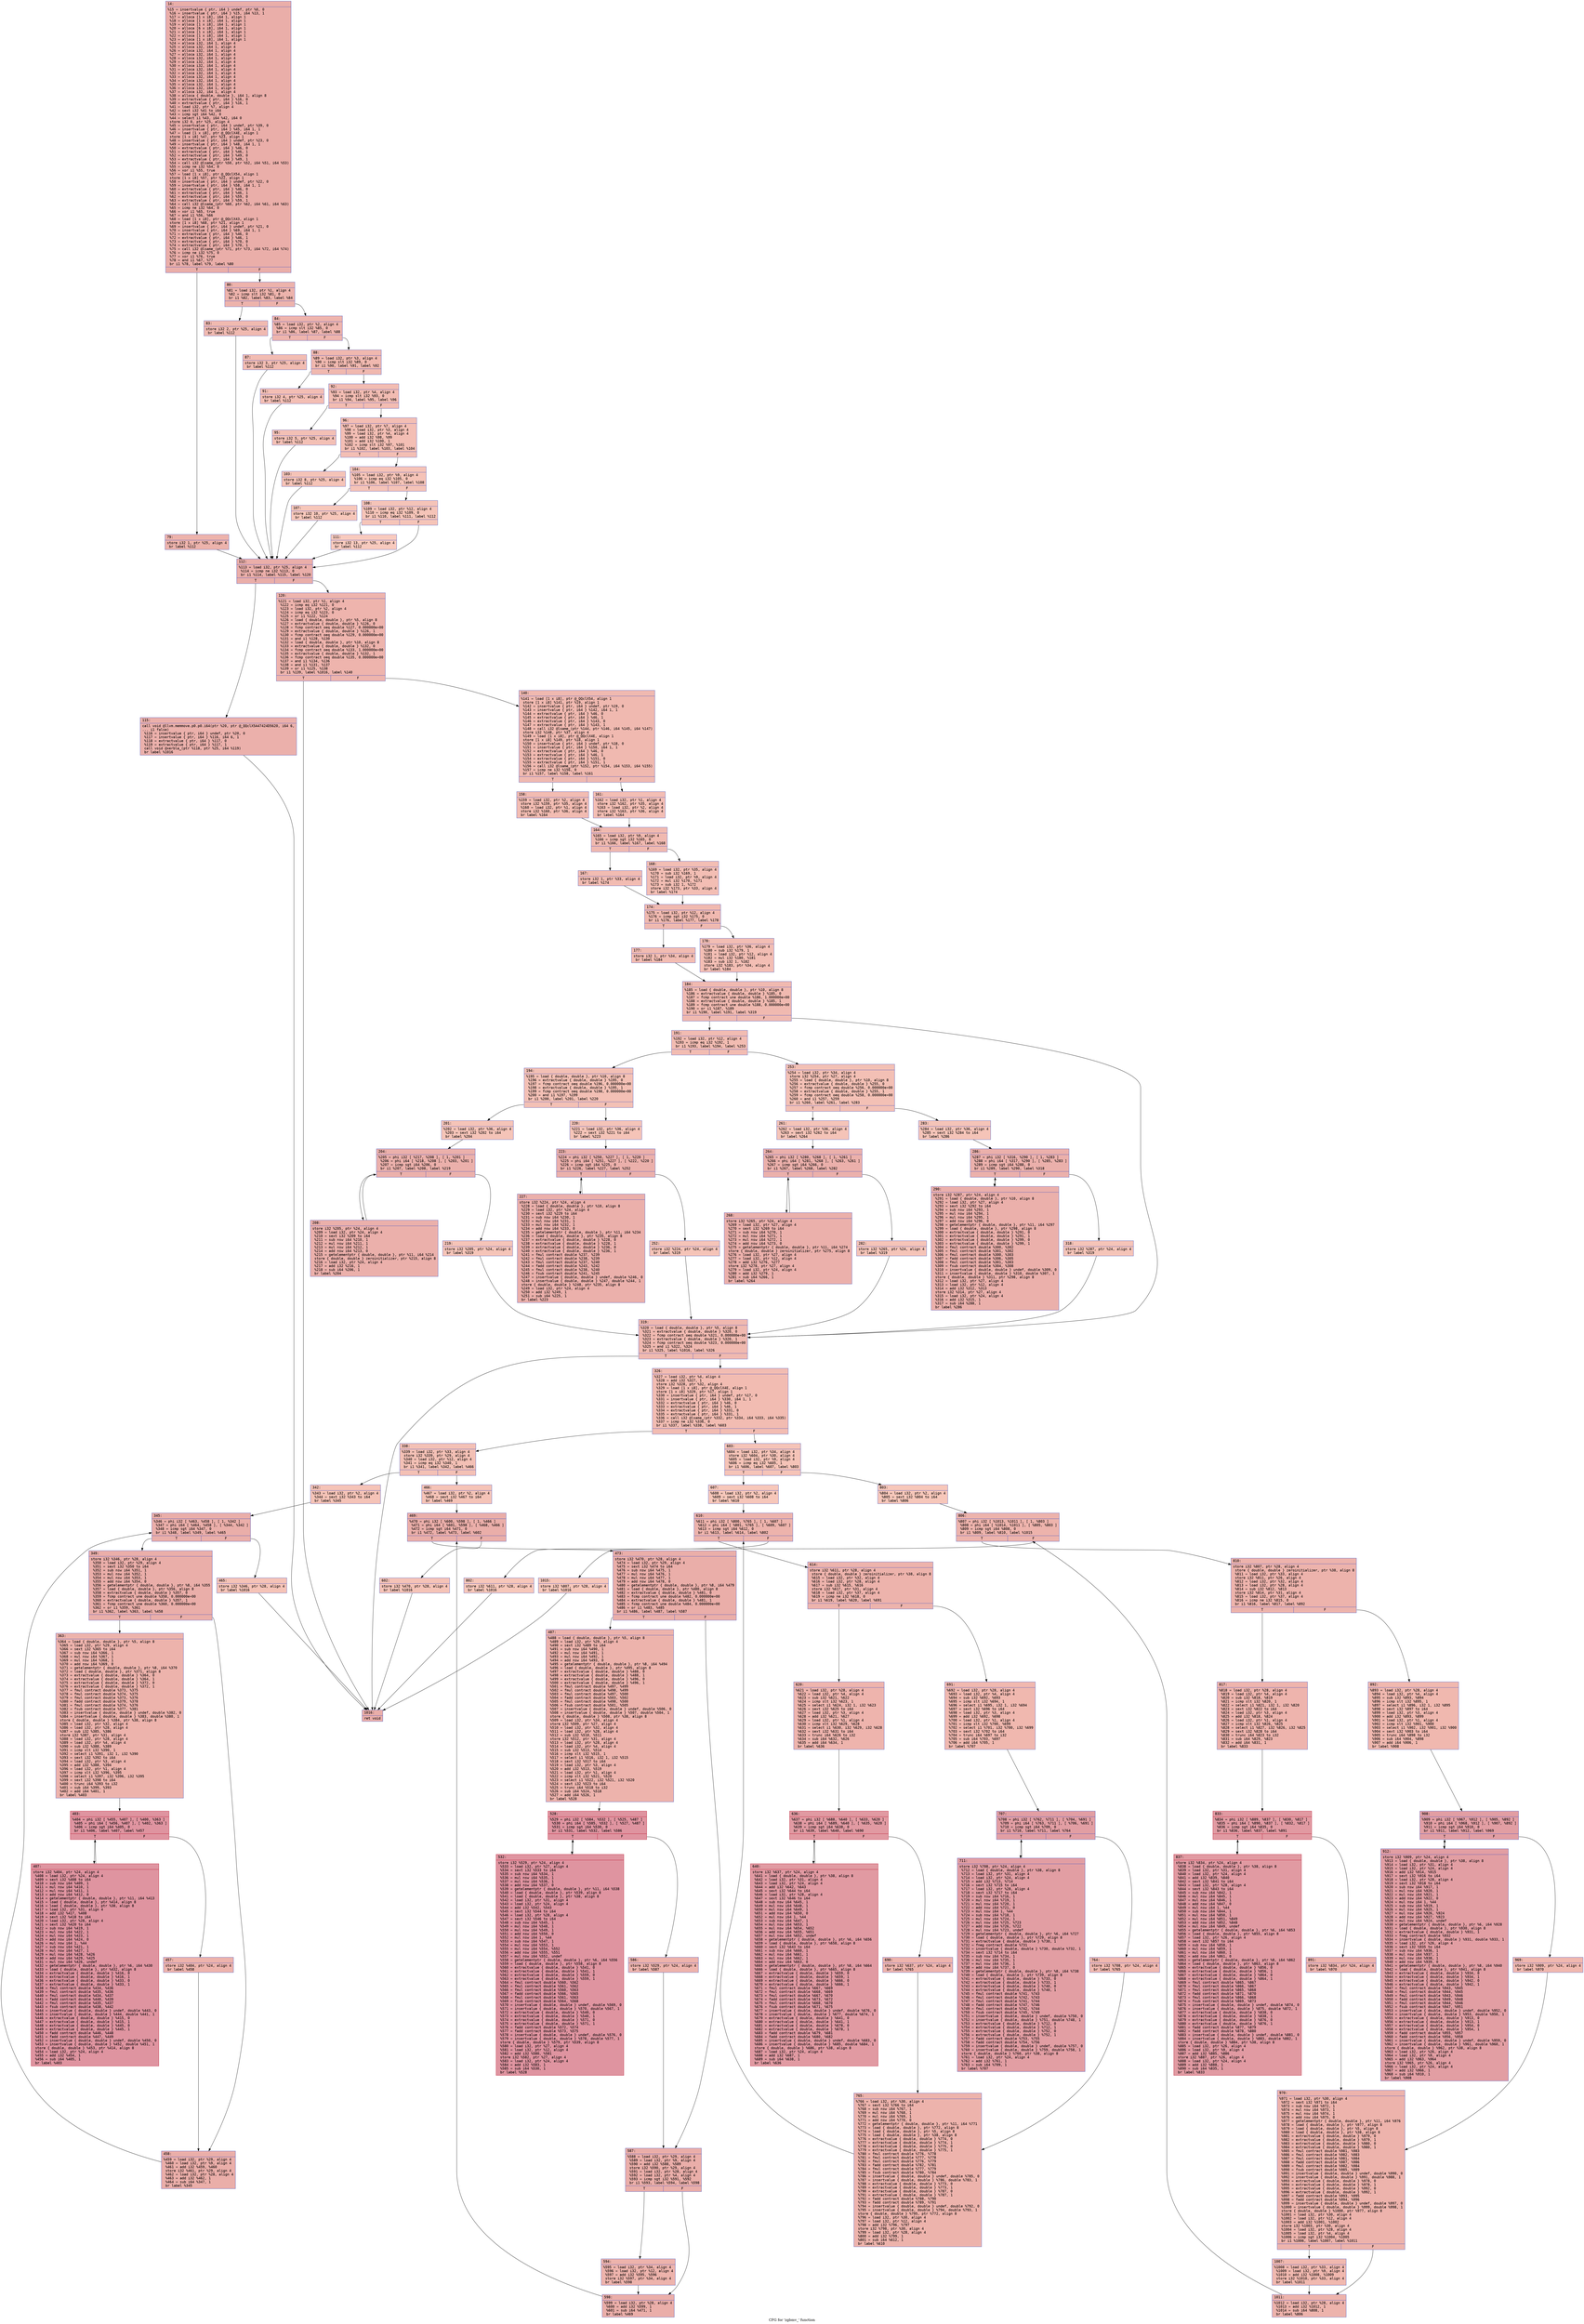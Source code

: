 digraph "CFG for 'zgbmv_' function" {
	label="CFG for 'zgbmv_' function";

	Node0x55ee1076b330 [shape=record,color="#3d50c3ff", style=filled, fillcolor="#d0473d70" fontname="Courier",label="{14:\l|  %15 = insertvalue \{ ptr, i64 \} undef, ptr %0, 0\l  %16 = insertvalue \{ ptr, i64 \} %15, i64 %13, 1\l  %17 = alloca [1 x i8], i64 1, align 1\l  %18 = alloca [1 x i8], i64 1, align 1\l  %19 = alloca [1 x i8], i64 1, align 1\l  %20 = alloca [6 x i8], i64 1, align 1\l  %21 = alloca [1 x i8], i64 1, align 1\l  %22 = alloca [1 x i8], i64 1, align 1\l  %23 = alloca [1 x i8], i64 1, align 1\l  %24 = alloca i32, i64 1, align 4\l  %25 = alloca i32, i64 1, align 4\l  %26 = alloca i32, i64 1, align 4\l  %27 = alloca i32, i64 1, align 4\l  %28 = alloca i32, i64 1, align 4\l  %29 = alloca i32, i64 1, align 4\l  %30 = alloca i32, i64 1, align 4\l  %31 = alloca i32, i64 1, align 4\l  %32 = alloca i32, i64 1, align 4\l  %33 = alloca i32, i64 1, align 4\l  %34 = alloca i32, i64 1, align 4\l  %35 = alloca i32, i64 1, align 4\l  %36 = alloca i32, i64 1, align 4\l  %37 = alloca i32, i64 1, align 4\l  %38 = alloca \{ double, double \}, i64 1, align 8\l  %39 = extractvalue \{ ptr, i64 \} %16, 0\l  %40 = extractvalue \{ ptr, i64 \} %16, 1\l  %41 = load i32, ptr %7, align 4\l  %42 = sext i32 %41 to i64\l  %43 = icmp sgt i64 %42, 0\l  %44 = select i1 %43, i64 %42, i64 0\l  store i32 0, ptr %25, align 4\l  %45 = insertvalue \{ ptr, i64 \} undef, ptr %39, 0\l  %46 = insertvalue \{ ptr, i64 \} %45, i64 1, 1\l  %47 = load [1 x i8], ptr @_QQclX4E, align 1\l  store [1 x i8] %47, ptr %23, align 1\l  %48 = insertvalue \{ ptr, i64 \} undef, ptr %23, 0\l  %49 = insertvalue \{ ptr, i64 \} %48, i64 1, 1\l  %50 = extractvalue \{ ptr, i64 \} %46, 0\l  %51 = extractvalue \{ ptr, i64 \} %46, 1\l  %52 = extractvalue \{ ptr, i64 \} %49, 0\l  %53 = extractvalue \{ ptr, i64 \} %49, 1\l  %54 = call i32 @lsame_(ptr %50, ptr %52, i64 %51, i64 %53)\l  %55 = icmp ne i32 %54, 0\l  %56 = xor i1 %55, true\l  %57 = load [1 x i8], ptr @_QQclX54, align 1\l  store [1 x i8] %57, ptr %22, align 1\l  %58 = insertvalue \{ ptr, i64 \} undef, ptr %22, 0\l  %59 = insertvalue \{ ptr, i64 \} %58, i64 1, 1\l  %60 = extractvalue \{ ptr, i64 \} %46, 0\l  %61 = extractvalue \{ ptr, i64 \} %46, 1\l  %62 = extractvalue \{ ptr, i64 \} %59, 0\l  %63 = extractvalue \{ ptr, i64 \} %59, 1\l  %64 = call i32 @lsame_(ptr %60, ptr %62, i64 %61, i64 %63)\l  %65 = icmp ne i32 %64, 0\l  %66 = xor i1 %65, true\l  %67 = and i1 %56, %66\l  %68 = load [1 x i8], ptr @_QQclX43, align 1\l  store [1 x i8] %68, ptr %21, align 1\l  %69 = insertvalue \{ ptr, i64 \} undef, ptr %21, 0\l  %70 = insertvalue \{ ptr, i64 \} %69, i64 1, 1\l  %71 = extractvalue \{ ptr, i64 \} %46, 0\l  %72 = extractvalue \{ ptr, i64 \} %46, 1\l  %73 = extractvalue \{ ptr, i64 \} %70, 0\l  %74 = extractvalue \{ ptr, i64 \} %70, 1\l  %75 = call i32 @lsame_(ptr %71, ptr %73, i64 %72, i64 %74)\l  %76 = icmp ne i32 %75, 0\l  %77 = xor i1 %76, true\l  %78 = and i1 %67, %77\l  br i1 %78, label %79, label %80\l|{<s0>T|<s1>F}}"];
	Node0x55ee1076b330:s0 -> Node0x55ee1076fcf0[tooltip="14 -> 79\nProbability 50.00%" ];
	Node0x55ee1076b330:s1 -> Node0x55ee1076fd40[tooltip="14 -> 80\nProbability 50.00%" ];
	Node0x55ee1076fcf0 [shape=record,color="#3d50c3ff", style=filled, fillcolor="#d6524470" fontname="Courier",label="{79:\l|  store i32 1, ptr %25, align 4\l  br label %112\l}"];
	Node0x55ee1076fcf0 -> Node0x55ee1076fee0[tooltip="79 -> 112\nProbability 100.00%" ];
	Node0x55ee1076fd40 [shape=record,color="#3d50c3ff", style=filled, fillcolor="#d6524470" fontname="Courier",label="{80:\l|  %81 = load i32, ptr %1, align 4\l  %82 = icmp slt i32 %81, 0\l  br i1 %82, label %83, label %84\l|{<s0>T|<s1>F}}"];
	Node0x55ee1076fd40:s0 -> Node0x55ee107700b0[tooltip="80 -> 83\nProbability 37.50%" ];
	Node0x55ee1076fd40:s1 -> Node0x55ee10770100[tooltip="80 -> 84\nProbability 62.50%" ];
	Node0x55ee107700b0 [shape=record,color="#3d50c3ff", style=filled, fillcolor="#de614d70" fontname="Courier",label="{83:\l|  store i32 2, ptr %25, align 4\l  br label %112\l}"];
	Node0x55ee107700b0 -> Node0x55ee1076fee0[tooltip="83 -> 112\nProbability 100.00%" ];
	Node0x55ee10770100 [shape=record,color="#3d50c3ff", style=filled, fillcolor="#d8564670" fontname="Courier",label="{84:\l|  %85 = load i32, ptr %2, align 4\l  %86 = icmp slt i32 %85, 0\l  br i1 %86, label %87, label %88\l|{<s0>T|<s1>F}}"];
	Node0x55ee10770100:s0 -> Node0x55ee10770420[tooltip="84 -> 87\nProbability 37.50%" ];
	Node0x55ee10770100:s1 -> Node0x55ee10770470[tooltip="84 -> 88\nProbability 62.50%" ];
	Node0x55ee10770420 [shape=record,color="#3d50c3ff", style=filled, fillcolor="#e1675170" fontname="Courier",label="{87:\l|  store i32 3, ptr %25, align 4\l  br label %112\l}"];
	Node0x55ee10770420 -> Node0x55ee1076fee0[tooltip="87 -> 112\nProbability 100.00%" ];
	Node0x55ee10770470 [shape=record,color="#3d50c3ff", style=filled, fillcolor="#dc5d4a70" fontname="Courier",label="{88:\l|  %89 = load i32, ptr %3, align 4\l  %90 = icmp slt i32 %89, 0\l  br i1 %90, label %91, label %92\l|{<s0>T|<s1>F}}"];
	Node0x55ee10770470:s0 -> Node0x55ee10770790[tooltip="88 -> 91\nProbability 37.50%" ];
	Node0x55ee10770470:s1 -> Node0x55ee107707e0[tooltip="88 -> 92\nProbability 62.50%" ];
	Node0x55ee10770790 [shape=record,color="#3d50c3ff", style=filled, fillcolor="#e36c5570" fontname="Courier",label="{91:\l|  store i32 4, ptr %25, align 4\l  br label %112\l}"];
	Node0x55ee10770790 -> Node0x55ee1076fee0[tooltip="91 -> 112\nProbability 100.00%" ];
	Node0x55ee107707e0 [shape=record,color="#3d50c3ff", style=filled, fillcolor="#e1675170" fontname="Courier",label="{92:\l|  %93 = load i32, ptr %4, align 4\l  %94 = icmp slt i32 %93, 0\l  br i1 %94, label %95, label %96\l|{<s0>T|<s1>F}}"];
	Node0x55ee107707e0:s0 -> Node0x55ee10770b00[tooltip="92 -> 95\nProbability 37.50%" ];
	Node0x55ee107707e0:s1 -> Node0x55ee10770b50[tooltip="92 -> 96\nProbability 62.50%" ];
	Node0x55ee10770b00 [shape=record,color="#3d50c3ff", style=filled, fillcolor="#e5705870" fontname="Courier",label="{95:\l|  store i32 5, ptr %25, align 4\l  br label %112\l}"];
	Node0x55ee10770b00 -> Node0x55ee1076fee0[tooltip="95 -> 112\nProbability 100.00%" ];
	Node0x55ee10770b50 [shape=record,color="#3d50c3ff", style=filled, fillcolor="#e36c5570" fontname="Courier",label="{96:\l|  %97 = load i32, ptr %7, align 4\l  %98 = load i32, ptr %3, align 4\l  %99 = load i32, ptr %4, align 4\l  %100 = add i32 %98, %99\l  %101 = add i32 %100, 1\l  %102 = icmp slt i32 %97, %101\l  br i1 %102, label %103, label %104\l|{<s0>T|<s1>F}}"];
	Node0x55ee10770b50:s0 -> Node0x55ee1076e2f0[tooltip="96 -> 103\nProbability 50.00%" ];
	Node0x55ee10770b50:s1 -> Node0x55ee1076e340[tooltip="96 -> 104\nProbability 50.00%" ];
	Node0x55ee1076e2f0 [shape=record,color="#3d50c3ff", style=filled, fillcolor="#e8765c70" fontname="Courier",label="{103:\l|  store i32 8, ptr %25, align 4\l  br label %112\l}"];
	Node0x55ee1076e2f0 -> Node0x55ee1076fee0[tooltip="103 -> 112\nProbability 100.00%" ];
	Node0x55ee1076e340 [shape=record,color="#3d50c3ff", style=filled, fillcolor="#e8765c70" fontname="Courier",label="{104:\l|  %105 = load i32, ptr %9, align 4\l  %106 = icmp eq i32 %105, 0\l  br i1 %106, label %107, label %108\l|{<s0>T|<s1>F}}"];
	Node0x55ee1076e340:s0 -> Node0x55ee1076e660[tooltip="104 -> 107\nProbability 37.50%" ];
	Node0x55ee1076e340:s1 -> Node0x55ee10771c60[tooltip="104 -> 108\nProbability 62.50%" ];
	Node0x55ee1076e660 [shape=record,color="#3d50c3ff", style=filled, fillcolor="#ec7f6370" fontname="Courier",label="{107:\l|  store i32 10, ptr %25, align 4\l  br label %112\l}"];
	Node0x55ee1076e660 -> Node0x55ee1076fee0[tooltip="107 -> 112\nProbability 100.00%" ];
	Node0x55ee10771c60 [shape=record,color="#3d50c3ff", style=filled, fillcolor="#e97a5f70" fontname="Courier",label="{108:\l|  %109 = load i32, ptr %12, align 4\l  %110 = icmp eq i32 %109, 0\l  br i1 %110, label %111, label %112\l|{<s0>T|<s1>F}}"];
	Node0x55ee10771c60:s0 -> Node0x55ee10771f80[tooltip="108 -> 111\nProbability 37.50%" ];
	Node0x55ee10771c60:s1 -> Node0x55ee1076fee0[tooltip="108 -> 112\nProbability 62.50%" ];
	Node0x55ee10771f80 [shape=record,color="#3d50c3ff", style=filled, fillcolor="#ef886b70" fontname="Courier",label="{111:\l|  store i32 13, ptr %25, align 4\l  br label %112\l}"];
	Node0x55ee10771f80 -> Node0x55ee1076fee0[tooltip="111 -> 112\nProbability 100.00%" ];
	Node0x55ee1076fee0 [shape=record,color="#3d50c3ff", style=filled, fillcolor="#d0473d70" fontname="Courier",label="{112:\l|  %113 = load i32, ptr %25, align 4\l  %114 = icmp ne i32 %113, 0\l  br i1 %114, label %115, label %120\l|{<s0>T|<s1>F}}"];
	Node0x55ee1076fee0:s0 -> Node0x55ee107722a0[tooltip="112 -> 115\nProbability 62.50%" ];
	Node0x55ee1076fee0:s1 -> Node0x55ee107722f0[tooltip="112 -> 120\nProbability 37.50%" ];
	Node0x55ee107722a0 [shape=record,color="#3d50c3ff", style=filled, fillcolor="#d24b4070" fontname="Courier",label="{115:\l|  call void @llvm.memmove.p0.p0.i64(ptr %20, ptr @_QQclX5A47424D5620, i64 6,\l... i1 false)\l  %116 = insertvalue \{ ptr, i64 \} undef, ptr %20, 0\l  %117 = insertvalue \{ ptr, i64 \} %116, i64 6, 1\l  %118 = extractvalue \{ ptr, i64 \} %117, 0\l  %119 = extractvalue \{ ptr, i64 \} %117, 1\l  call void @xerbla_(ptr %118, ptr %25, i64 %119)\l  br label %1016\l}"];
	Node0x55ee107722a0 -> Node0x55ee107728f0[tooltip="115 -> 1016\nProbability 100.00%" ];
	Node0x55ee107722f0 [shape=record,color="#3d50c3ff", style=filled, fillcolor="#d8564670" fontname="Courier",label="{120:\l|  %121 = load i32, ptr %1, align 4\l  %122 = icmp eq i32 %121, 0\l  %123 = load i32, ptr %2, align 4\l  %124 = icmp eq i32 %123, 0\l  %125 = or i1 %122, %124\l  %126 = load \{ double, double \}, ptr %5, align 8\l  %127 = extractvalue \{ double, double \} %126, 0\l  %128 = fcmp contract oeq double %127, 0.000000e+00\l  %129 = extractvalue \{ double, double \} %126, 1\l  %130 = fcmp contract oeq double %129, 0.000000e+00\l  %131 = and i1 %128, %130\l  %132 = load \{ double, double \}, ptr %10, align 8\l  %133 = extractvalue \{ double, double \} %132, 0\l  %134 = fcmp contract oeq double %133, 1.000000e+00\l  %135 = extractvalue \{ double, double \} %132, 1\l  %136 = fcmp contract oeq double %135, 0.000000e+00\l  %137 = and i1 %134, %136\l  %138 = and i1 %131, %137\l  %139 = or i1 %125, %138\l  br i1 %139, label %1016, label %140\l|{<s0>T|<s1>F}}"];
	Node0x55ee107722f0:s0 -> Node0x55ee107728f0[tooltip="120 -> 1016\nProbability 50.00%" ];
	Node0x55ee107722f0:s1 -> Node0x55ee10773420[tooltip="120 -> 140\nProbability 50.00%" ];
	Node0x55ee10773420 [shape=record,color="#3d50c3ff", style=filled, fillcolor="#de614d70" fontname="Courier",label="{140:\l|  %141 = load [1 x i8], ptr @_QQclX54, align 1\l  store [1 x i8] %141, ptr %19, align 1\l  %142 = insertvalue \{ ptr, i64 \} undef, ptr %19, 0\l  %143 = insertvalue \{ ptr, i64 \} %142, i64 1, 1\l  %144 = extractvalue \{ ptr, i64 \} %46, 0\l  %145 = extractvalue \{ ptr, i64 \} %46, 1\l  %146 = extractvalue \{ ptr, i64 \} %143, 0\l  %147 = extractvalue \{ ptr, i64 \} %143, 1\l  %148 = call i32 @lsame_(ptr %144, ptr %146, i64 %145, i64 %147)\l  store i32 %148, ptr %37, align 4\l  %149 = load [1 x i8], ptr @_QQclX4E, align 1\l  store [1 x i8] %149, ptr %18, align 1\l  %150 = insertvalue \{ ptr, i64 \} undef, ptr %18, 0\l  %151 = insertvalue \{ ptr, i64 \} %150, i64 1, 1\l  %152 = extractvalue \{ ptr, i64 \} %46, 0\l  %153 = extractvalue \{ ptr, i64 \} %46, 1\l  %154 = extractvalue \{ ptr, i64 \} %151, 0\l  %155 = extractvalue \{ ptr, i64 \} %151, 1\l  %156 = call i32 @lsame_(ptr %152, ptr %154, i64 %153, i64 %155)\l  %157 = icmp ne i32 %156, 0\l  br i1 %157, label %158, label %161\l|{<s0>T|<s1>F}}"];
	Node0x55ee10773420:s0 -> Node0x55ee10774270[tooltip="140 -> 158\nProbability 62.50%" ];
	Node0x55ee10773420:s1 -> Node0x55ee107742c0[tooltip="140 -> 161\nProbability 37.50%" ];
	Node0x55ee10774270 [shape=record,color="#3d50c3ff", style=filled, fillcolor="#e1675170" fontname="Courier",label="{158:\l|  %159 = load i32, ptr %2, align 4\l  store i32 %159, ptr %35, align 4\l  %160 = load i32, ptr %1, align 4\l  store i32 %160, ptr %36, align 4\l  br label %164\l}"];
	Node0x55ee10774270 -> Node0x55ee10774600[tooltip="158 -> 164\nProbability 100.00%" ];
	Node0x55ee107742c0 [shape=record,color="#3d50c3ff", style=filled, fillcolor="#e36c5570" fontname="Courier",label="{161:\l|  %162 = load i32, ptr %1, align 4\l  store i32 %162, ptr %35, align 4\l  %163 = load i32, ptr %2, align 4\l  store i32 %163, ptr %36, align 4\l  br label %164\l}"];
	Node0x55ee107742c0 -> Node0x55ee10774600[tooltip="161 -> 164\nProbability 100.00%" ];
	Node0x55ee10774600 [shape=record,color="#3d50c3ff", style=filled, fillcolor="#de614d70" fontname="Courier",label="{164:\l|  %165 = load i32, ptr %9, align 4\l  %166 = icmp sgt i32 %165, 0\l  br i1 %166, label %167, label %168\l|{<s0>T|<s1>F}}"];
	Node0x55ee10774600:s0 -> Node0x55ee10774a80[tooltip="164 -> 167\nProbability 62.50%" ];
	Node0x55ee10774600:s1 -> Node0x55ee10774ad0[tooltip="164 -> 168\nProbability 37.50%" ];
	Node0x55ee10774a80 [shape=record,color="#3d50c3ff", style=filled, fillcolor="#e1675170" fontname="Courier",label="{167:\l|  store i32 1, ptr %33, align 4\l  br label %174\l}"];
	Node0x55ee10774a80 -> Node0x55ee10774c70[tooltip="167 -> 174\nProbability 100.00%" ];
	Node0x55ee10774ad0 [shape=record,color="#3d50c3ff", style=filled, fillcolor="#e36c5570" fontname="Courier",label="{168:\l|  %169 = load i32, ptr %35, align 4\l  %170 = sub i32 %169, 1\l  %171 = load i32, ptr %9, align 4\l  %172 = mul i32 %170, %171\l  %173 = sub i32 1, %172\l  store i32 %173, ptr %33, align 4\l  br label %174\l}"];
	Node0x55ee10774ad0 -> Node0x55ee10774c70[tooltip="168 -> 174\nProbability 100.00%" ];
	Node0x55ee10774c70 [shape=record,color="#3d50c3ff", style=filled, fillcolor="#de614d70" fontname="Courier",label="{174:\l|  %175 = load i32, ptr %12, align 4\l  %176 = icmp sgt i32 %175, 0\l  br i1 %176, label %177, label %178\l|{<s0>T|<s1>F}}"];
	Node0x55ee10774c70:s0 -> Node0x55ee10775200[tooltip="174 -> 177\nProbability 62.50%" ];
	Node0x55ee10774c70:s1 -> Node0x55ee10775250[tooltip="174 -> 178\nProbability 37.50%" ];
	Node0x55ee10775200 [shape=record,color="#3d50c3ff", style=filled, fillcolor="#e1675170" fontname="Courier",label="{177:\l|  store i32 1, ptr %34, align 4\l  br label %184\l}"];
	Node0x55ee10775200 -> Node0x55ee107753f0[tooltip="177 -> 184\nProbability 100.00%" ];
	Node0x55ee10775250 [shape=record,color="#3d50c3ff", style=filled, fillcolor="#e36c5570" fontname="Courier",label="{178:\l|  %179 = load i32, ptr %36, align 4\l  %180 = sub i32 %179, 1\l  %181 = load i32, ptr %12, align 4\l  %182 = mul i32 %180, %181\l  %183 = sub i32 1, %182\l  store i32 %183, ptr %34, align 4\l  br label %184\l}"];
	Node0x55ee10775250 -> Node0x55ee107753f0[tooltip="178 -> 184\nProbability 100.00%" ];
	Node0x55ee107753f0 [shape=record,color="#3d50c3ff", style=filled, fillcolor="#de614d70" fontname="Courier",label="{184:\l|  %185 = load \{ double, double \}, ptr %10, align 8\l  %186 = extractvalue \{ double, double \} %185, 0\l  %187 = fcmp contract une double %186, 1.000000e+00\l  %188 = extractvalue \{ double, double \} %185, 1\l  %189 = fcmp contract une double %188, 0.000000e+00\l  %190 = or i1 %187, %189\l  br i1 %190, label %191, label %319\l|{<s0>T|<s1>F}}"];
	Node0x55ee107753f0:s0 -> Node0x55ee10775bc0[tooltip="184 -> 191\nProbability 50.00%" ];
	Node0x55ee107753f0:s1 -> Node0x55ee10775c10[tooltip="184 -> 319\nProbability 50.00%" ];
	Node0x55ee10775bc0 [shape=record,color="#3d50c3ff", style=filled, fillcolor="#e1675170" fontname="Courier",label="{191:\l|  %192 = load i32, ptr %12, align 4\l  %193 = icmp eq i32 %192, 1\l  br i1 %193, label %194, label %253\l|{<s0>T|<s1>F}}"];
	Node0x55ee10775bc0:s0 -> Node0x55ee10770d60[tooltip="191 -> 194\nProbability 50.00%" ];
	Node0x55ee10775bc0:s1 -> Node0x55ee10770db0[tooltip="191 -> 253\nProbability 50.00%" ];
	Node0x55ee10770d60 [shape=record,color="#3d50c3ff", style=filled, fillcolor="#e5705870" fontname="Courier",label="{194:\l|  %195 = load \{ double, double \}, ptr %10, align 8\l  %196 = extractvalue \{ double, double \} %195, 0\l  %197 = fcmp contract oeq double %196, 0.000000e+00\l  %198 = extractvalue \{ double, double \} %195, 1\l  %199 = fcmp contract oeq double %198, 0.000000e+00\l  %200 = and i1 %197, %199\l  br i1 %200, label %201, label %220\l|{<s0>T|<s1>F}}"];
	Node0x55ee10770d60:s0 -> Node0x55ee10771200[tooltip="194 -> 201\nProbability 50.00%" ];
	Node0x55ee10770d60:s1 -> Node0x55ee10771250[tooltip="194 -> 220\nProbability 50.00%" ];
	Node0x55ee10771200 [shape=record,color="#3d50c3ff", style=filled, fillcolor="#e97a5f70" fontname="Courier",label="{201:\l|  %202 = load i32, ptr %36, align 4\l  %203 = sext i32 %202 to i64\l  br label %204\l}"];
	Node0x55ee10771200 -> Node0x55ee10771440[tooltip="201 -> 204\nProbability 100.00%" ];
	Node0x55ee10771440 [shape=record,color="#3d50c3ff", style=filled, fillcolor="#d24b4070" fontname="Courier",label="{204:\l|  %205 = phi i32 [ %217, %208 ], [ 1, %201 ]\l  %206 = phi i64 [ %218, %208 ], [ %203, %201 ]\l  %207 = icmp sgt i64 %206, 0\l  br i1 %207, label %208, label %219\l|{<s0>T|<s1>F}}"];
	Node0x55ee10771440:s0 -> Node0x55ee10771500[tooltip="204 -> 208\nProbability 96.88%" ];
	Node0x55ee10771440:s1 -> Node0x55ee10771790[tooltip="204 -> 219\nProbability 3.12%" ];
	Node0x55ee10771500 [shape=record,color="#3d50c3ff", style=filled, fillcolor="#d24b4070" fontname="Courier",label="{208:\l|  store i32 %205, ptr %24, align 4\l  %209 = load i32, ptr %24, align 4\l  %210 = sext i32 %209 to i64\l  %211 = sub nsw i64 %210, 1\l  %212 = mul nsw i64 %211, 1\l  %213 = mul nsw i64 %212, 1\l  %214 = add nsw i64 %213, 0\l  %215 = getelementptr \{ double, double \}, ptr %11, i64 %214\l  store \{ double, double \} zeroinitializer, ptr %215, align 8\l  %216 = load i32, ptr %24, align 4\l  %217 = add i32 %216, 1\l  %218 = sub i64 %206, 1\l  br label %204\l}"];
	Node0x55ee10771500 -> Node0x55ee10771440[tooltip="208 -> 204\nProbability 100.00%" ];
	Node0x55ee10771790 [shape=record,color="#3d50c3ff", style=filled, fillcolor="#e97a5f70" fontname="Courier",label="{219:\l|  store i32 %205, ptr %24, align 4\l  br label %319\l}"];
	Node0x55ee10771790 -> Node0x55ee10775c10[tooltip="219 -> 319\nProbability 100.00%" ];
	Node0x55ee10771250 [shape=record,color="#3d50c3ff", style=filled, fillcolor="#e97a5f70" fontname="Courier",label="{220:\l|  %221 = load i32, ptr %36, align 4\l  %222 = sext i32 %221 to i64\l  br label %223\l}"];
	Node0x55ee10771250 -> Node0x55ee10778270[tooltip="220 -> 223\nProbability 100.00%" ];
	Node0x55ee10778270 [shape=record,color="#3d50c3ff", style=filled, fillcolor="#d24b4070" fontname="Courier",label="{223:\l|  %224 = phi i32 [ %250, %227 ], [ 1, %220 ]\l  %225 = phi i64 [ %251, %227 ], [ %222, %220 ]\l  %226 = icmp sgt i64 %225, 0\l  br i1 %226, label %227, label %252\l|{<s0>T|<s1>F}}"];
	Node0x55ee10778270:s0 -> Node0x55ee10778330[tooltip="223 -> 227\nProbability 96.88%" ];
	Node0x55ee10778270:s1 -> Node0x55ee10778590[tooltip="223 -> 252\nProbability 3.12%" ];
	Node0x55ee10778330 [shape=record,color="#3d50c3ff", style=filled, fillcolor="#d24b4070" fontname="Courier",label="{227:\l|  store i32 %224, ptr %24, align 4\l  %228 = load \{ double, double \}, ptr %10, align 8\l  %229 = load i32, ptr %24, align 4\l  %230 = sext i32 %229 to i64\l  %231 = sub nsw i64 %230, 1\l  %232 = mul nsw i64 %231, 1\l  %233 = mul nsw i64 %232, 1\l  %234 = add nsw i64 %233, 0\l  %235 = getelementptr \{ double, double \}, ptr %11, i64 %234\l  %236 = load \{ double, double \}, ptr %235, align 8\l  %237 = extractvalue \{ double, double \} %228, 0\l  %238 = extractvalue \{ double, double \} %228, 1\l  %239 = extractvalue \{ double, double \} %236, 0\l  %240 = extractvalue \{ double, double \} %236, 1\l  %241 = fmul contract double %237, %239\l  %242 = fmul contract double %238, %239\l  %243 = fmul contract double %237, %240\l  %244 = fadd contract double %243, %242\l  %245 = fmul contract double %238, %240\l  %246 = fsub contract double %241, %245\l  %247 = insertvalue \{ double, double \} undef, double %246, 0\l  %248 = insertvalue \{ double, double \} %247, double %244, 1\l  store \{ double, double \} %248, ptr %235, align 8\l  %249 = load i32, ptr %24, align 4\l  %250 = add i32 %249, 1\l  %251 = sub i64 %225, 1\l  br label %223\l}"];
	Node0x55ee10778330 -> Node0x55ee10778270[tooltip="227 -> 223\nProbability 100.00%" ];
	Node0x55ee10778590 [shape=record,color="#3d50c3ff", style=filled, fillcolor="#e97a5f70" fontname="Courier",label="{252:\l|  store i32 %224, ptr %24, align 4\l  br label %319\l}"];
	Node0x55ee10778590 -> Node0x55ee10775c10[tooltip="252 -> 319\nProbability 100.00%" ];
	Node0x55ee10770db0 [shape=record,color="#3d50c3ff", style=filled, fillcolor="#e5705870" fontname="Courier",label="{253:\l|  %254 = load i32, ptr %34, align 4\l  store i32 %254, ptr %27, align 4\l  %255 = load \{ double, double \}, ptr %10, align 8\l  %256 = extractvalue \{ double, double \} %255, 0\l  %257 = fcmp contract oeq double %256, 0.000000e+00\l  %258 = extractvalue \{ double, double \} %255, 1\l  %259 = fcmp contract oeq double %258, 0.000000e+00\l  %260 = and i1 %257, %259\l  br i1 %260, label %261, label %283\l|{<s0>T|<s1>F}}"];
	Node0x55ee10770db0:s0 -> Node0x55ee10779b30[tooltip="253 -> 261\nProbability 50.00%" ];
	Node0x55ee10770db0:s1 -> Node0x55ee10779b80[tooltip="253 -> 283\nProbability 50.00%" ];
	Node0x55ee10779b30 [shape=record,color="#3d50c3ff", style=filled, fillcolor="#e97a5f70" fontname="Courier",label="{261:\l|  %262 = load i32, ptr %36, align 4\l  %263 = sext i32 %262 to i64\l  br label %264\l}"];
	Node0x55ee10779b30 -> Node0x55ee10779d70[tooltip="261 -> 264\nProbability 100.00%" ];
	Node0x55ee10779d70 [shape=record,color="#3d50c3ff", style=filled, fillcolor="#d24b4070" fontname="Courier",label="{264:\l|  %265 = phi i32 [ %280, %268 ], [ 1, %261 ]\l  %266 = phi i64 [ %281, %268 ], [ %263, %261 ]\l  %267 = icmp sgt i64 %266, 0\l  br i1 %267, label %268, label %282\l|{<s0>T|<s1>F}}"];
	Node0x55ee10779d70:s0 -> Node0x55ee10779e30[tooltip="264 -> 268\nProbability 96.88%" ];
	Node0x55ee10779d70:s1 -> Node0x55ee1077a090[tooltip="264 -> 282\nProbability 3.12%" ];
	Node0x55ee10779e30 [shape=record,color="#3d50c3ff", style=filled, fillcolor="#d24b4070" fontname="Courier",label="{268:\l|  store i32 %265, ptr %24, align 4\l  %269 = load i32, ptr %27, align 4\l  %270 = sext i32 %269 to i64\l  %271 = sub nsw i64 %270, 1\l  %272 = mul nsw i64 %271, 1\l  %273 = mul nsw i64 %272, 1\l  %274 = add nsw i64 %273, 0\l  %275 = getelementptr \{ double, double \}, ptr %11, i64 %274\l  store \{ double, double \} zeroinitializer, ptr %275, align 8\l  %276 = load i32, ptr %27, align 4\l  %277 = load i32, ptr %12, align 4\l  %278 = add i32 %276, %277\l  store i32 %278, ptr %27, align 4\l  %279 = load i32, ptr %24, align 4\l  %280 = add i32 %279, 1\l  %281 = sub i64 %266, 1\l  br label %264\l}"];
	Node0x55ee10779e30 -> Node0x55ee10779d70[tooltip="268 -> 264\nProbability 100.00%" ];
	Node0x55ee1077a090 [shape=record,color="#3d50c3ff", style=filled, fillcolor="#e97a5f70" fontname="Courier",label="{282:\l|  store i32 %265, ptr %24, align 4\l  br label %319\l}"];
	Node0x55ee1077a090 -> Node0x55ee10775c10[tooltip="282 -> 319\nProbability 100.00%" ];
	Node0x55ee10779b80 [shape=record,color="#3d50c3ff", style=filled, fillcolor="#e97a5f70" fontname="Courier",label="{283:\l|  %284 = load i32, ptr %36, align 4\l  %285 = sext i32 %284 to i64\l  br label %286\l}"];
	Node0x55ee10779b80 -> Node0x55ee1077ace0[tooltip="283 -> 286\nProbability 100.00%" ];
	Node0x55ee1077ace0 [shape=record,color="#3d50c3ff", style=filled, fillcolor="#d24b4070" fontname="Courier",label="{286:\l|  %287 = phi i32 [ %316, %290 ], [ 1, %283 ]\l  %288 = phi i64 [ %317, %290 ], [ %285, %283 ]\l  %289 = icmp sgt i64 %288, 0\l  br i1 %289, label %290, label %318\l|{<s0>T|<s1>F}}"];
	Node0x55ee1077ace0:s0 -> Node0x55ee1077ada0[tooltip="286 -> 290\nProbability 96.88%" ];
	Node0x55ee1077ace0:s1 -> Node0x55ee1077b000[tooltip="286 -> 318\nProbability 3.12%" ];
	Node0x55ee1077ada0 [shape=record,color="#3d50c3ff", style=filled, fillcolor="#d24b4070" fontname="Courier",label="{290:\l|  store i32 %287, ptr %24, align 4\l  %291 = load \{ double, double \}, ptr %10, align 8\l  %292 = load i32, ptr %27, align 4\l  %293 = sext i32 %292 to i64\l  %294 = sub nsw i64 %293, 1\l  %295 = mul nsw i64 %294, 1\l  %296 = mul nsw i64 %295, 1\l  %297 = add nsw i64 %296, 0\l  %298 = getelementptr \{ double, double \}, ptr %11, i64 %297\l  %299 = load \{ double, double \}, ptr %298, align 8\l  %300 = extractvalue \{ double, double \} %291, 0\l  %301 = extractvalue \{ double, double \} %291, 1\l  %302 = extractvalue \{ double, double \} %299, 0\l  %303 = extractvalue \{ double, double \} %299, 1\l  %304 = fmul contract double %300, %302\l  %305 = fmul contract double %301, %302\l  %306 = fmul contract double %300, %303\l  %307 = fadd contract double %306, %305\l  %308 = fmul contract double %301, %303\l  %309 = fsub contract double %304, %308\l  %310 = insertvalue \{ double, double \} undef, double %309, 0\l  %311 = insertvalue \{ double, double \} %310, double %307, 1\l  store \{ double, double \} %311, ptr %298, align 8\l  %312 = load i32, ptr %27, align 4\l  %313 = load i32, ptr %12, align 4\l  %314 = add i32 %312, %313\l  store i32 %314, ptr %27, align 4\l  %315 = load i32, ptr %24, align 4\l  %316 = add i32 %315, 1\l  %317 = sub i64 %288, 1\l  br label %286\l}"];
	Node0x55ee1077ada0 -> Node0x55ee1077ace0[tooltip="290 -> 286\nProbability 100.00%" ];
	Node0x55ee1077b000 [shape=record,color="#3d50c3ff", style=filled, fillcolor="#e97a5f70" fontname="Courier",label="{318:\l|  store i32 %287, ptr %24, align 4\l  br label %319\l}"];
	Node0x55ee1077b000 -> Node0x55ee10775c10[tooltip="318 -> 319\nProbability 100.00%" ];
	Node0x55ee10775c10 [shape=record,color="#3d50c3ff", style=filled, fillcolor="#de614d70" fontname="Courier",label="{319:\l|  %320 = load \{ double, double \}, ptr %5, align 8\l  %321 = extractvalue \{ double, double \} %320, 0\l  %322 = fcmp contract oeq double %321, 0.000000e+00\l  %323 = extractvalue \{ double, double \} %320, 1\l  %324 = fcmp contract oeq double %323, 0.000000e+00\l  %325 = and i1 %322, %324\l  br i1 %325, label %1016, label %326\l|{<s0>T|<s1>F}}"];
	Node0x55ee10775c10:s0 -> Node0x55ee107728f0[tooltip="319 -> 1016\nProbability 50.00%" ];
	Node0x55ee10775c10:s1 -> Node0x55ee1077c6b0[tooltip="319 -> 326\nProbability 50.00%" ];
	Node0x55ee1077c6b0 [shape=record,color="#3d50c3ff", style=filled, fillcolor="#e1675170" fontname="Courier",label="{326:\l|  %327 = load i32, ptr %4, align 4\l  %328 = add i32 %327, 1\l  store i32 %328, ptr %32, align 4\l  %329 = load [1 x i8], ptr @_QQclX4E, align 1\l  store [1 x i8] %329, ptr %17, align 1\l  %330 = insertvalue \{ ptr, i64 \} undef, ptr %17, 0\l  %331 = insertvalue \{ ptr, i64 \} %330, i64 1, 1\l  %332 = extractvalue \{ ptr, i64 \} %46, 0\l  %333 = extractvalue \{ ptr, i64 \} %46, 1\l  %334 = extractvalue \{ ptr, i64 \} %331, 0\l  %335 = extractvalue \{ ptr, i64 \} %331, 1\l  %336 = call i32 @lsame_(ptr %332, ptr %334, i64 %333, i64 %335)\l  %337 = icmp ne i32 %336, 0\l  br i1 %337, label %338, label %603\l|{<s0>T|<s1>F}}"];
	Node0x55ee1077c6b0:s0 -> Node0x55ee1077d000[tooltip="326 -> 338\nProbability 62.50%" ];
	Node0x55ee1077c6b0:s1 -> Node0x55ee1077d050[tooltip="326 -> 603\nProbability 37.50%" ];
	Node0x55ee1077d000 [shape=record,color="#3d50c3ff", style=filled, fillcolor="#e5705870" fontname="Courier",label="{338:\l|  %339 = load i32, ptr %33, align 4\l  store i32 %339, ptr %29, align 4\l  %340 = load i32, ptr %12, align 4\l  %341 = icmp eq i32 %340, 1\l  br i1 %341, label %342, label %466\l|{<s0>T|<s1>F}}"];
	Node0x55ee1077d000:s0 -> Node0x55ee1077d380[tooltip="338 -> 342\nProbability 50.00%" ];
	Node0x55ee1077d000:s1 -> Node0x55ee1077d3d0[tooltip="338 -> 466\nProbability 50.00%" ];
	Node0x55ee1077d380 [shape=record,color="#3d50c3ff", style=filled, fillcolor="#e8765c70" fontname="Courier",label="{342:\l|  %343 = load i32, ptr %2, align 4\l  %344 = sext i32 %343 to i64\l  br label %345\l}"];
	Node0x55ee1077d380 -> Node0x55ee1077d5c0[tooltip="342 -> 345\nProbability 100.00%" ];
	Node0x55ee1077d5c0 [shape=record,color="#3d50c3ff", style=filled, fillcolor="#d0473d70" fontname="Courier",label="{345:\l|  %346 = phi i32 [ %463, %458 ], [ 1, %342 ]\l  %347 = phi i64 [ %464, %458 ], [ %344, %342 ]\l  %348 = icmp sgt i64 %347, 0\l  br i1 %348, label %349, label %465\l|{<s0>T|<s1>F}}"];
	Node0x55ee1077d5c0:s0 -> Node0x55ee1077d8e0[tooltip="345 -> 349\nProbability 96.88%" ];
	Node0x55ee1077d5c0:s1 -> Node0x55ee1077d930[tooltip="345 -> 465\nProbability 3.12%" ];
	Node0x55ee1077d8e0 [shape=record,color="#3d50c3ff", style=filled, fillcolor="#d0473d70" fontname="Courier",label="{349:\l|  store i32 %346, ptr %28, align 4\l  %350 = load i32, ptr %29, align 4\l  %351 = sext i32 %350 to i64\l  %352 = sub nsw i64 %351, 1\l  %353 = mul nsw i64 %352, 1\l  %354 = mul nsw i64 %353, 1\l  %355 = add nsw i64 %354, 0\l  %356 = getelementptr \{ double, double \}, ptr %8, i64 %355\l  %357 = load \{ double, double \}, ptr %356, align 8\l  %358 = extractvalue \{ double, double \} %357, 0\l  %359 = fcmp contract une double %358, 0.000000e+00\l  %360 = extractvalue \{ double, double \} %357, 1\l  %361 = fcmp contract une double %360, 0.000000e+00\l  %362 = or i1 %359, %361\l  br i1 %362, label %363, label %458\l|{<s0>T|<s1>F}}"];
	Node0x55ee1077d8e0:s0 -> Node0x55ee1077e1f0[tooltip="349 -> 363\nProbability 50.00%" ];
	Node0x55ee1077d8e0:s1 -> Node0x55ee1077d680[tooltip="349 -> 458\nProbability 50.00%" ];
	Node0x55ee1077e1f0 [shape=record,color="#3d50c3ff", style=filled, fillcolor="#d6524470" fontname="Courier",label="{363:\l|  %364 = load \{ double, double \}, ptr %5, align 8\l  %365 = load i32, ptr %29, align 4\l  %366 = sext i32 %365 to i64\l  %367 = sub nsw i64 %366, 1\l  %368 = mul nsw i64 %367, 1\l  %369 = mul nsw i64 %368, 1\l  %370 = add nsw i64 %369, 0\l  %371 = getelementptr \{ double, double \}, ptr %8, i64 %370\l  %372 = load \{ double, double \}, ptr %371, align 8\l  %373 = extractvalue \{ double, double \} %364, 0\l  %374 = extractvalue \{ double, double \} %364, 1\l  %375 = extractvalue \{ double, double \} %372, 0\l  %376 = extractvalue \{ double, double \} %372, 1\l  %377 = fmul contract double %373, %375\l  %378 = fmul contract double %374, %375\l  %379 = fmul contract double %373, %376\l  %380 = fadd contract double %379, %378\l  %381 = fmul contract double %374, %376\l  %382 = fsub contract double %377, %381\l  %383 = insertvalue \{ double, double \} undef, double %382, 0\l  %384 = insertvalue \{ double, double \} %383, double %380, 1\l  store \{ double, double \} %384, ptr %38, align 8\l  %385 = load i32, ptr %32, align 4\l  %386 = load i32, ptr %28, align 4\l  %387 = sub i32 %385, %386\l  store i32 %387, ptr %31, align 4\l  %388 = load i32, ptr %28, align 4\l  %389 = load i32, ptr %4, align 4\l  %390 = sub i32 %388, %389\l  %391 = icmp slt i32 %390, 1\l  %392 = select i1 %391, i32 1, i32 %390\l  %393 = sext i32 %392 to i64\l  %394 = load i32, ptr %3, align 4\l  %395 = add i32 %388, %394\l  %396 = load i32, ptr %1, align 4\l  %397 = icmp slt i32 %396, %395\l  %398 = select i1 %397, i32 %396, i32 %395\l  %399 = sext i32 %398 to i64\l  %400 = trunc i64 %393 to i32\l  %401 = sub i64 %399, %393\l  %402 = add i64 %401, 1\l  br label %403\l}"];
	Node0x55ee1077e1f0 -> Node0x55ee107768a0[tooltip="363 -> 403\nProbability 100.00%" ];
	Node0x55ee107768a0 [shape=record,color="#b70d28ff", style=filled, fillcolor="#b70d2870" fontname="Courier",label="{403:\l|  %404 = phi i32 [ %455, %407 ], [ %400, %363 ]\l  %405 = phi i64 [ %456, %407 ], [ %402, %363 ]\l  %406 = icmp sgt i64 %405, 0\l  br i1 %406, label %407, label %457\l|{<s0>T|<s1>F}}"];
	Node0x55ee107768a0:s0 -> Node0x55ee10776990[tooltip="403 -> 407\nProbability 96.88%" ];
	Node0x55ee107768a0:s1 -> Node0x55ee10776c20[tooltip="403 -> 457\nProbability 3.12%" ];
	Node0x55ee10776990 [shape=record,color="#b70d28ff", style=filled, fillcolor="#b70d2870" fontname="Courier",label="{407:\l|  store i32 %404, ptr %24, align 4\l  %408 = load i32, ptr %24, align 4\l  %409 = sext i32 %408 to i64\l  %410 = sub nsw i64 %409, 1\l  %411 = mul nsw i64 %410, 1\l  %412 = mul nsw i64 %411, 1\l  %413 = add nsw i64 %412, 0\l  %414 = getelementptr \{ double, double \}, ptr %11, i64 %413\l  %415 = load \{ double, double \}, ptr %414, align 8\l  %416 = load \{ double, double \}, ptr %38, align 8\l  %417 = load i32, ptr %31, align 4\l  %418 = add i32 %417, %408\l  %419 = sext i32 %418 to i64\l  %420 = load i32, ptr %28, align 4\l  %421 = sext i32 %420 to i64\l  %422 = sub nsw i64 %419, 1\l  %423 = mul nsw i64 %422, 1\l  %424 = mul nsw i64 %423, 1\l  %425 = add nsw i64 %424, 0\l  %426 = mul nsw i64 1, %44\l  %427 = sub nsw i64 %421, 1\l  %428 = mul nsw i64 %427, 1\l  %429 = mul nsw i64 %428, %426\l  %430 = add nsw i64 %429, %425\l  %431 = mul nsw i64 %426, undef\l  %432 = getelementptr \{ double, double \}, ptr %6, i64 %430\l  %433 = load \{ double, double \}, ptr %432, align 8\l  %434 = extractvalue \{ double, double \} %416, 0\l  %435 = extractvalue \{ double, double \} %416, 1\l  %436 = extractvalue \{ double, double \} %433, 0\l  %437 = extractvalue \{ double, double \} %433, 1\l  %438 = fmul contract double %434, %436\l  %439 = fmul contract double %435, %436\l  %440 = fmul contract double %434, %437\l  %441 = fadd contract double %440, %439\l  %442 = fmul contract double %435, %437\l  %443 = fsub contract double %438, %442\l  %444 = insertvalue \{ double, double \} undef, double %443, 0\l  %445 = insertvalue \{ double, double \} %444, double %441, 1\l  %446 = extractvalue \{ double, double \} %415, 0\l  %447 = extractvalue \{ double, double \} %415, 1\l  %448 = extractvalue \{ double, double \} %445, 0\l  %449 = extractvalue \{ double, double \} %445, 1\l  %450 = fadd contract double %446, %448\l  %451 = fadd contract double %447, %449\l  %452 = insertvalue \{ double, double \} undef, double %450, 0\l  %453 = insertvalue \{ double, double \} %452, double %451, 1\l  store \{ double, double \} %453, ptr %414, align 8\l  %454 = load i32, ptr %24, align 4\l  %455 = add i32 %454, 1\l  %456 = sub i64 %405, 1\l  br label %403\l}"];
	Node0x55ee10776990 -> Node0x55ee107768a0[tooltip="407 -> 403\nProbability 100.00%" ];
	Node0x55ee10776c20 [shape=record,color="#3d50c3ff", style=filled, fillcolor="#d6524470" fontname="Courier",label="{457:\l|  store i32 %404, ptr %24, align 4\l  br label %458\l}"];
	Node0x55ee10776c20 -> Node0x55ee1077d680[tooltip="457 -> 458\nProbability 100.00%" ];
	Node0x55ee1077d680 [shape=record,color="#3d50c3ff", style=filled, fillcolor="#d0473d70" fontname="Courier",label="{458:\l|  %459 = load i32, ptr %29, align 4\l  %460 = load i32, ptr %9, align 4\l  %461 = add i32 %459, %460\l  store i32 %461, ptr %29, align 4\l  %462 = load i32, ptr %28, align 4\l  %463 = add i32 %462, 1\l  %464 = sub i64 %347, 1\l  br label %345\l}"];
	Node0x55ee1077d680 -> Node0x55ee1077d5c0[tooltip="458 -> 345\nProbability 100.00%" ];
	Node0x55ee1077d930 [shape=record,color="#3d50c3ff", style=filled, fillcolor="#e8765c70" fontname="Courier",label="{465:\l|  store i32 %346, ptr %28, align 4\l  br label %1016\l}"];
	Node0x55ee1077d930 -> Node0x55ee107728f0[tooltip="465 -> 1016\nProbability 100.00%" ];
	Node0x55ee1077d3d0 [shape=record,color="#3d50c3ff", style=filled, fillcolor="#e8765c70" fontname="Courier",label="{466:\l|  %467 = load i32, ptr %2, align 4\l  %468 = sext i32 %467 to i64\l  br label %469\l}"];
	Node0x55ee1077d3d0 -> Node0x55ee107842c0[tooltip="466 -> 469\nProbability 100.00%" ];
	Node0x55ee107842c0 [shape=record,color="#3d50c3ff", style=filled, fillcolor="#d0473d70" fontname="Courier",label="{469:\l|  %470 = phi i32 [ %600, %598 ], [ 1, %466 ]\l  %471 = phi i64 [ %601, %598 ], [ %468, %466 ]\l  %472 = icmp sgt i64 %471, 0\l  br i1 %472, label %473, label %602\l|{<s0>T|<s1>F}}"];
	Node0x55ee107842c0:s0 -> Node0x55ee107845e0[tooltip="469 -> 473\nProbability 96.88%" ];
	Node0x55ee107842c0:s1 -> Node0x55ee10784630[tooltip="469 -> 602\nProbability 3.12%" ];
	Node0x55ee107845e0 [shape=record,color="#3d50c3ff", style=filled, fillcolor="#d0473d70" fontname="Courier",label="{473:\l|  store i32 %470, ptr %28, align 4\l  %474 = load i32, ptr %29, align 4\l  %475 = sext i32 %474 to i64\l  %476 = sub nsw i64 %475, 1\l  %477 = mul nsw i64 %476, 1\l  %478 = mul nsw i64 %477, 1\l  %479 = add nsw i64 %478, 0\l  %480 = getelementptr \{ double, double \}, ptr %8, i64 %479\l  %481 = load \{ double, double \}, ptr %480, align 8\l  %482 = extractvalue \{ double, double \} %481, 0\l  %483 = fcmp contract une double %482, 0.000000e+00\l  %484 = extractvalue \{ double, double \} %481, 1\l  %485 = fcmp contract une double %484, 0.000000e+00\l  %486 = or i1 %483, %485\l  br i1 %486, label %487, label %587\l|{<s0>T|<s1>F}}"];
	Node0x55ee107845e0:s0 -> Node0x55ee10784ef0[tooltip="473 -> 487\nProbability 50.00%" ];
	Node0x55ee107845e0:s1 -> Node0x55ee10784f40[tooltip="473 -> 587\nProbability 50.00%" ];
	Node0x55ee10784ef0 [shape=record,color="#3d50c3ff", style=filled, fillcolor="#d6524470" fontname="Courier",label="{487:\l|  %488 = load \{ double, double \}, ptr %5, align 8\l  %489 = load i32, ptr %29, align 4\l  %490 = sext i32 %489 to i64\l  %491 = sub nsw i64 %490, 1\l  %492 = mul nsw i64 %491, 1\l  %493 = mul nsw i64 %492, 1\l  %494 = add nsw i64 %493, 0\l  %495 = getelementptr \{ double, double \}, ptr %8, i64 %494\l  %496 = load \{ double, double \}, ptr %495, align 8\l  %497 = extractvalue \{ double, double \} %488, 0\l  %498 = extractvalue \{ double, double \} %488, 1\l  %499 = extractvalue \{ double, double \} %496, 0\l  %500 = extractvalue \{ double, double \} %496, 1\l  %501 = fmul contract double %497, %499\l  %502 = fmul contract double %498, %499\l  %503 = fmul contract double %497, %500\l  %504 = fadd contract double %503, %502\l  %505 = fmul contract double %498, %500\l  %506 = fsub contract double %501, %505\l  %507 = insertvalue \{ double, double \} undef, double %506, 0\l  %508 = insertvalue \{ double, double \} %507, double %504, 1\l  store \{ double, double \} %508, ptr %38, align 8\l  %509 = load i32, ptr %34, align 4\l  store i32 %509, ptr %27, align 4\l  %510 = load i32, ptr %32, align 4\l  %511 = load i32, ptr %28, align 4\l  %512 = sub i32 %510, %511\l  store i32 %512, ptr %31, align 4\l  %513 = load i32, ptr %28, align 4\l  %514 = load i32, ptr %4, align 4\l  %515 = sub i32 %513, %514\l  %516 = icmp slt i32 %515, 1\l  %517 = select i1 %516, i32 1, i32 %515\l  %518 = sext i32 %517 to i64\l  %519 = load i32, ptr %3, align 4\l  %520 = add i32 %513, %519\l  %521 = load i32, ptr %1, align 4\l  %522 = icmp slt i32 %521, %520\l  %523 = select i1 %522, i32 %521, i32 %520\l  %524 = sext i32 %523 to i64\l  %525 = trunc i64 %518 to i32\l  %526 = sub i64 %524, %518\l  %527 = add i64 %526, 1\l  br label %528\l}"];
	Node0x55ee10784ef0 -> Node0x55ee10786810[tooltip="487 -> 528\nProbability 100.00%" ];
	Node0x55ee10786810 [shape=record,color="#b70d28ff", style=filled, fillcolor="#b70d2870" fontname="Courier",label="{528:\l|  %529 = phi i32 [ %584, %532 ], [ %525, %487 ]\l  %530 = phi i64 [ %585, %532 ], [ %527, %487 ]\l  %531 = icmp sgt i64 %530, 0\l  br i1 %531, label %532, label %586\l|{<s0>T|<s1>F}}"];
	Node0x55ee10786810:s0 -> Node0x55ee107868d0[tooltip="528 -> 532\nProbability 96.88%" ];
	Node0x55ee10786810:s1 -> Node0x55ee10786b30[tooltip="528 -> 586\nProbability 3.12%" ];
	Node0x55ee107868d0 [shape=record,color="#b70d28ff", style=filled, fillcolor="#b70d2870" fontname="Courier",label="{532:\l|  store i32 %529, ptr %24, align 4\l  %533 = load i32, ptr %27, align 4\l  %534 = sext i32 %533 to i64\l  %535 = sub nsw i64 %534, 1\l  %536 = mul nsw i64 %535, 1\l  %537 = mul nsw i64 %536, 1\l  %538 = add nsw i64 %537, 0\l  %539 = getelementptr \{ double, double \}, ptr %11, i64 %538\l  %540 = load \{ double, double \}, ptr %539, align 8\l  %541 = load \{ double, double \}, ptr %38, align 8\l  %542 = load i32, ptr %31, align 4\l  %543 = load i32, ptr %24, align 4\l  %544 = add i32 %542, %543\l  %545 = sext i32 %544 to i64\l  %546 = load i32, ptr %28, align 4\l  %547 = sext i32 %546 to i64\l  %548 = sub nsw i64 %545, 1\l  %549 = mul nsw i64 %548, 1\l  %550 = mul nsw i64 %549, 1\l  %551 = add nsw i64 %550, 0\l  %552 = mul nsw i64 1, %44\l  %553 = sub nsw i64 %547, 1\l  %554 = mul nsw i64 %553, 1\l  %555 = mul nsw i64 %554, %552\l  %556 = add nsw i64 %555, %551\l  %557 = mul nsw i64 %552, undef\l  %558 = getelementptr \{ double, double \}, ptr %6, i64 %556\l  %559 = load \{ double, double \}, ptr %558, align 8\l  %560 = extractvalue \{ double, double \} %541, 0\l  %561 = extractvalue \{ double, double \} %541, 1\l  %562 = extractvalue \{ double, double \} %559, 0\l  %563 = extractvalue \{ double, double \} %559, 1\l  %564 = fmul contract double %560, %562\l  %565 = fmul contract double %561, %562\l  %566 = fmul contract double %560, %563\l  %567 = fadd contract double %566, %565\l  %568 = fmul contract double %561, %563\l  %569 = fsub contract double %564, %568\l  %570 = insertvalue \{ double, double \} undef, double %569, 0\l  %571 = insertvalue \{ double, double \} %570, double %567, 1\l  %572 = extractvalue \{ double, double \} %540, 0\l  %573 = extractvalue \{ double, double \} %540, 1\l  %574 = extractvalue \{ double, double \} %571, 0\l  %575 = extractvalue \{ double, double \} %571, 1\l  %576 = fadd contract double %572, %574\l  %577 = fadd contract double %573, %575\l  %578 = insertvalue \{ double, double \} undef, double %576, 0\l  %579 = insertvalue \{ double, double \} %578, double %577, 1\l  store \{ double, double \} %579, ptr %539, align 8\l  %580 = load i32, ptr %27, align 4\l  %581 = load i32, ptr %12, align 4\l  %582 = add i32 %580, %581\l  store i32 %582, ptr %27, align 4\l  %583 = load i32, ptr %24, align 4\l  %584 = add i32 %583, 1\l  %585 = sub i64 %530, 1\l  br label %528\l}"];
	Node0x55ee107868d0 -> Node0x55ee10786810[tooltip="532 -> 528\nProbability 100.00%" ];
	Node0x55ee10786b30 [shape=record,color="#3d50c3ff", style=filled, fillcolor="#d6524470" fontname="Courier",label="{586:\l|  store i32 %529, ptr %24, align 4\l  br label %587\l}"];
	Node0x55ee10786b30 -> Node0x55ee10784f40[tooltip="586 -> 587\nProbability 100.00%" ];
	Node0x55ee10784f40 [shape=record,color="#3d50c3ff", style=filled, fillcolor="#d0473d70" fontname="Courier",label="{587:\l|  %588 = load i32, ptr %29, align 4\l  %589 = load i32, ptr %9, align 4\l  %590 = add i32 %588, %589\l  store i32 %590, ptr %29, align 4\l  %591 = load i32, ptr %28, align 4\l  %592 = load i32, ptr %4, align 4\l  %593 = icmp sgt i32 %591, %592\l  br i1 %593, label %594, label %598\l|{<s0>T|<s1>F}}"];
	Node0x55ee10784f40:s0 -> Node0x55ee107890c0[tooltip="587 -> 594\nProbability 50.00%" ];
	Node0x55ee10784f40:s1 -> Node0x55ee10784380[tooltip="587 -> 598\nProbability 50.00%" ];
	Node0x55ee107890c0 [shape=record,color="#3d50c3ff", style=filled, fillcolor="#d6524470" fontname="Courier",label="{594:\l|  %595 = load i32, ptr %34, align 4\l  %596 = load i32, ptr %12, align 4\l  %597 = add i32 %595, %596\l  store i32 %597, ptr %34, align 4\l  br label %598\l}"];
	Node0x55ee107890c0 -> Node0x55ee10784380[tooltip="594 -> 598\nProbability 100.00%" ];
	Node0x55ee10784380 [shape=record,color="#3d50c3ff", style=filled, fillcolor="#d0473d70" fontname="Courier",label="{598:\l|  %599 = load i32, ptr %28, align 4\l  %600 = add i32 %599, 1\l  %601 = sub i64 %471, 1\l  br label %469\l}"];
	Node0x55ee10784380 -> Node0x55ee107842c0[tooltip="598 -> 469\nProbability 100.00%" ];
	Node0x55ee10784630 [shape=record,color="#3d50c3ff", style=filled, fillcolor="#e8765c70" fontname="Courier",label="{602:\l|  store i32 %470, ptr %28, align 4\l  br label %1016\l}"];
	Node0x55ee10784630 -> Node0x55ee107728f0[tooltip="602 -> 1016\nProbability 100.00%" ];
	Node0x55ee1077d050 [shape=record,color="#3d50c3ff", style=filled, fillcolor="#e8765c70" fontname="Courier",label="{603:\l|  %604 = load i32, ptr %34, align 4\l  store i32 %604, ptr %30, align 4\l  %605 = load i32, ptr %9, align 4\l  %606 = icmp eq i32 %605, 1\l  br i1 %606, label %607, label %803\l|{<s0>T|<s1>F}}"];
	Node0x55ee1077d050:s0 -> Node0x55ee107899b0[tooltip="603 -> 607\nProbability 50.00%" ];
	Node0x55ee1077d050:s1 -> Node0x55ee10789a00[tooltip="603 -> 803\nProbability 50.00%" ];
	Node0x55ee107899b0 [shape=record,color="#3d50c3ff", style=filled, fillcolor="#ec7f6370" fontname="Courier",label="{607:\l|  %608 = load i32, ptr %2, align 4\l  %609 = sext i32 %608 to i64\l  br label %610\l}"];
	Node0x55ee107899b0 -> Node0x55ee10789bf0[tooltip="607 -> 610\nProbability 100.00%" ];
	Node0x55ee10789bf0 [shape=record,color="#3d50c3ff", style=filled, fillcolor="#d6524470" fontname="Courier",label="{610:\l|  %611 = phi i32 [ %800, %765 ], [ 1, %607 ]\l  %612 = phi i64 [ %801, %765 ], [ %609, %607 ]\l  %613 = icmp sgt i64 %612, 0\l  br i1 %613, label %614, label %802\l|{<s0>T|<s1>F}}"];
	Node0x55ee10789bf0:s0 -> Node0x55ee10789f10[tooltip="610 -> 614\nProbability 96.88%" ];
	Node0x55ee10789bf0:s1 -> Node0x55ee10789f60[tooltip="610 -> 802\nProbability 3.12%" ];
	Node0x55ee10789f10 [shape=record,color="#3d50c3ff", style=filled, fillcolor="#d6524470" fontname="Courier",label="{614:\l|  store i32 %611, ptr %28, align 4\l  store \{ double, double \} zeroinitializer, ptr %38, align 8\l  %615 = load i32, ptr %32, align 4\l  %616 = load i32, ptr %28, align 4\l  %617 = sub i32 %615, %616\l  store i32 %617, ptr %31, align 4\l  %618 = load i32, ptr %37, align 4\l  %619 = icmp ne i32 %618, 0\l  br i1 %619, label %620, label %691\l|{<s0>T|<s1>F}}"];
	Node0x55ee10789f10:s0 -> Node0x55ee1078a4e0[tooltip="614 -> 620\nProbability 62.50%" ];
	Node0x55ee10789f10:s1 -> Node0x55ee1078a530[tooltip="614 -> 691\nProbability 37.50%" ];
	Node0x55ee1078a4e0 [shape=record,color="#3d50c3ff", style=filled, fillcolor="#d8564670" fontname="Courier",label="{620:\l|  %621 = load i32, ptr %28, align 4\l  %622 = load i32, ptr %4, align 4\l  %623 = sub i32 %621, %622\l  %624 = icmp slt i32 %623, 1\l  %625 = select i1 %624, i32 1, i32 %623\l  %626 = sext i32 %625 to i64\l  %627 = load i32, ptr %3, align 4\l  %628 = add i32 %621, %627\l  %629 = load i32, ptr %1, align 4\l  %630 = icmp slt i32 %629, %628\l  %631 = select i1 %630, i32 %629, i32 %628\l  %632 = sext i32 %631 to i64\l  %633 = trunc i64 %626 to i32\l  %634 = sub i64 %632, %626\l  %635 = add i64 %634, 1\l  br label %636\l}"];
	Node0x55ee1078a4e0 -> Node0x55ee1078ae40[tooltip="620 -> 636\nProbability 100.00%" ];
	Node0x55ee1078ae40 [shape=record,color="#b70d28ff", style=filled, fillcolor="#bb1b2c70" fontname="Courier",label="{636:\l|  %637 = phi i32 [ %688, %640 ], [ %633, %620 ]\l  %638 = phi i64 [ %689, %640 ], [ %635, %620 ]\l  %639 = icmp sgt i64 %638, 0\l  br i1 %639, label %640, label %690\l|{<s0>T|<s1>F}}"];
	Node0x55ee1078ae40:s0 -> Node0x55ee1078af00[tooltip="636 -> 640\nProbability 96.88%" ];
	Node0x55ee1078ae40:s1 -> Node0x55ee1078b160[tooltip="636 -> 690\nProbability 3.12%" ];
	Node0x55ee1078af00 [shape=record,color="#b70d28ff", style=filled, fillcolor="#bb1b2c70" fontname="Courier",label="{640:\l|  store i32 %637, ptr %24, align 4\l  %641 = load \{ double, double \}, ptr %38, align 8\l  %642 = load i32, ptr %31, align 4\l  %643 = load i32, ptr %24, align 4\l  %644 = add i32 %642, %643\l  %645 = sext i32 %644 to i64\l  %646 = load i32, ptr %28, align 4\l  %647 = sext i32 %646 to i64\l  %648 = sub nsw i64 %645, 1\l  %649 = mul nsw i64 %648, 1\l  %650 = mul nsw i64 %649, 1\l  %651 = add nsw i64 %650, 0\l  %652 = mul nsw i64 1, %44\l  %653 = sub nsw i64 %647, 1\l  %654 = mul nsw i64 %653, 1\l  %655 = mul nsw i64 %654, %652\l  %656 = add nsw i64 %655, %651\l  %657 = mul nsw i64 %652, undef\l  %658 = getelementptr \{ double, double \}, ptr %6, i64 %656\l  %659 = load \{ double, double \}, ptr %658, align 8\l  %660 = sext i32 %643 to i64\l  %661 = sub nsw i64 %660, 1\l  %662 = mul nsw i64 %661, 1\l  %663 = mul nsw i64 %662, 1\l  %664 = add nsw i64 %663, 0\l  %665 = getelementptr \{ double, double \}, ptr %8, i64 %664\l  %666 = load \{ double, double \}, ptr %665, align 8\l  %667 = extractvalue \{ double, double \} %659, 0\l  %668 = extractvalue \{ double, double \} %659, 1\l  %669 = extractvalue \{ double, double \} %666, 0\l  %670 = extractvalue \{ double, double \} %666, 1\l  %671 = fmul contract double %667, %669\l  %672 = fmul contract double %668, %669\l  %673 = fmul contract double %667, %670\l  %674 = fadd contract double %673, %672\l  %675 = fmul contract double %668, %670\l  %676 = fsub contract double %671, %675\l  %677 = insertvalue \{ double, double \} undef, double %676, 0\l  %678 = insertvalue \{ double, double \} %677, double %674, 1\l  %679 = extractvalue \{ double, double \} %641, 0\l  %680 = extractvalue \{ double, double \} %641, 1\l  %681 = extractvalue \{ double, double \} %678, 0\l  %682 = extractvalue \{ double, double \} %678, 1\l  %683 = fadd contract double %679, %681\l  %684 = fadd contract double %680, %682\l  %685 = insertvalue \{ double, double \} undef, double %683, 0\l  %686 = insertvalue \{ double, double \} %685, double %684, 1\l  store \{ double, double \} %686, ptr %38, align 8\l  %687 = load i32, ptr %24, align 4\l  %688 = add i32 %687, 1\l  %689 = sub i64 %638, 1\l  br label %636\l}"];
	Node0x55ee1078af00 -> Node0x55ee1078ae40[tooltip="640 -> 636\nProbability 100.00%" ];
	Node0x55ee1078b160 [shape=record,color="#3d50c3ff", style=filled, fillcolor="#d8564670" fontname="Courier",label="{690:\l|  store i32 %637, ptr %24, align 4\l  br label %765\l}"];
	Node0x55ee1078b160 -> Node0x55ee10789cb0[tooltip="690 -> 765\nProbability 100.00%" ];
	Node0x55ee1078a530 [shape=record,color="#3d50c3ff", style=filled, fillcolor="#dc5d4a70" fontname="Courier",label="{691:\l|  %692 = load i32, ptr %28, align 4\l  %693 = load i32, ptr %4, align 4\l  %694 = sub i32 %692, %693\l  %695 = icmp slt i32 %694, 1\l  %696 = select i1 %695, i32 1, i32 %694\l  %697 = sext i32 %696 to i64\l  %698 = load i32, ptr %3, align 4\l  %699 = add i32 %692, %698\l  %700 = load i32, ptr %1, align 4\l  %701 = icmp slt i32 %700, %699\l  %702 = select i1 %701, i32 %700, i32 %699\l  %703 = sext i32 %702 to i64\l  %704 = trunc i64 %697 to i32\l  %705 = sub i64 %703, %697\l  %706 = add i64 %705, 1\l  br label %707\l}"];
	Node0x55ee1078a530 -> Node0x55ee1078d890[tooltip="691 -> 707\nProbability 100.00%" ];
	Node0x55ee1078d890 [shape=record,color="#3d50c3ff", style=filled, fillcolor="#be242e70" fontname="Courier",label="{707:\l|  %708 = phi i32 [ %762, %711 ], [ %704, %691 ]\l  %709 = phi i64 [ %763, %711 ], [ %706, %691 ]\l  %710 = icmp sgt i64 %709, 0\l  br i1 %710, label %711, label %764\l|{<s0>T|<s1>F}}"];
	Node0x55ee1078d890:s0 -> Node0x55ee1078d950[tooltip="707 -> 711\nProbability 96.88%" ];
	Node0x55ee1078d890:s1 -> Node0x55ee1078dbb0[tooltip="707 -> 764\nProbability 3.12%" ];
	Node0x55ee1078d950 [shape=record,color="#3d50c3ff", style=filled, fillcolor="#be242e70" fontname="Courier",label="{711:\l|  store i32 %708, ptr %24, align 4\l  %712 = load \{ double, double \}, ptr %38, align 8\l  %713 = load i32, ptr %31, align 4\l  %714 = load i32, ptr %24, align 4\l  %715 = add i32 %713, %714\l  %716 = sext i32 %715 to i64\l  %717 = load i32, ptr %28, align 4\l  %718 = sext i32 %717 to i64\l  %719 = sub nsw i64 %716, 1\l  %720 = mul nsw i64 %719, 1\l  %721 = mul nsw i64 %720, 1\l  %722 = add nsw i64 %721, 0\l  %723 = mul nsw i64 1, %44\l  %724 = sub nsw i64 %718, 1\l  %725 = mul nsw i64 %724, 1\l  %726 = mul nsw i64 %725, %723\l  %727 = add nsw i64 %726, %722\l  %728 = mul nsw i64 %723, undef\l  %729 = getelementptr \{ double, double \}, ptr %6, i64 %727\l  %730 = load \{ double, double \}, ptr %729, align 8\l  %731 = extractvalue \{ double, double \} %730, 1\l  %732 = fneg contract double %731\l  %733 = insertvalue \{ double, double \} %730, double %732, 1\l  %734 = sext i32 %714 to i64\l  %735 = sub nsw i64 %734, 1\l  %736 = mul nsw i64 %735, 1\l  %737 = mul nsw i64 %736, 1\l  %738 = add nsw i64 %737, 0\l  %739 = getelementptr \{ double, double \}, ptr %8, i64 %738\l  %740 = load \{ double, double \}, ptr %739, align 8\l  %741 = extractvalue \{ double, double \} %733, 0\l  %742 = extractvalue \{ double, double \} %733, 1\l  %743 = extractvalue \{ double, double \} %740, 0\l  %744 = extractvalue \{ double, double \} %740, 1\l  %745 = fmul contract double %741, %743\l  %746 = fmul contract double %742, %743\l  %747 = fmul contract double %741, %744\l  %748 = fadd contract double %747, %746\l  %749 = fmul contract double %742, %744\l  %750 = fsub contract double %745, %749\l  %751 = insertvalue \{ double, double \} undef, double %750, 0\l  %752 = insertvalue \{ double, double \} %751, double %748, 1\l  %753 = extractvalue \{ double, double \} %712, 0\l  %754 = extractvalue \{ double, double \} %712, 1\l  %755 = extractvalue \{ double, double \} %752, 0\l  %756 = extractvalue \{ double, double \} %752, 1\l  %757 = fadd contract double %753, %755\l  %758 = fadd contract double %754, %756\l  %759 = insertvalue \{ double, double \} undef, double %757, 0\l  %760 = insertvalue \{ double, double \} %759, double %758, 1\l  store \{ double, double \} %760, ptr %38, align 8\l  %761 = load i32, ptr %24, align 4\l  %762 = add i32 %761, 1\l  %763 = sub i64 %709, 1\l  br label %707\l}"];
	Node0x55ee1078d950 -> Node0x55ee1078d890[tooltip="711 -> 707\nProbability 100.00%" ];
	Node0x55ee1078dbb0 [shape=record,color="#3d50c3ff", style=filled, fillcolor="#dc5d4a70" fontname="Courier",label="{764:\l|  store i32 %708, ptr %24, align 4\l  br label %765\l}"];
	Node0x55ee1078dbb0 -> Node0x55ee10789cb0[tooltip="764 -> 765\nProbability 100.00%" ];
	Node0x55ee10789cb0 [shape=record,color="#3d50c3ff", style=filled, fillcolor="#d6524470" fontname="Courier",label="{765:\l|  %766 = load i32, ptr %30, align 4\l  %767 = sext i32 %766 to i64\l  %768 = sub nsw i64 %767, 1\l  %769 = mul nsw i64 %768, 1\l  %770 = mul nsw i64 %769, 1\l  %771 = add nsw i64 %770, 0\l  %772 = getelementptr \{ double, double \}, ptr %11, i64 %771\l  %773 = load \{ double, double \}, ptr %772, align 8\l  %774 = load \{ double, double \}, ptr %5, align 8\l  %775 = load \{ double, double \}, ptr %38, align 8\l  %776 = extractvalue \{ double, double \} %774, 0\l  %777 = extractvalue \{ double, double \} %774, 1\l  %778 = extractvalue \{ double, double \} %775, 0\l  %779 = extractvalue \{ double, double \} %775, 1\l  %780 = fmul contract double %776, %778\l  %781 = fmul contract double %777, %778\l  %782 = fmul contract double %776, %779\l  %783 = fadd contract double %782, %781\l  %784 = fmul contract double %777, %779\l  %785 = fsub contract double %780, %784\l  %786 = insertvalue \{ double, double \} undef, double %785, 0\l  %787 = insertvalue \{ double, double \} %786, double %783, 1\l  %788 = extractvalue \{ double, double \} %773, 0\l  %789 = extractvalue \{ double, double \} %773, 1\l  %790 = extractvalue \{ double, double \} %787, 0\l  %791 = extractvalue \{ double, double \} %787, 1\l  %792 = fadd contract double %788, %790\l  %793 = fadd contract double %789, %791\l  %794 = insertvalue \{ double, double \} undef, double %792, 0\l  %795 = insertvalue \{ double, double \} %794, double %793, 1\l  store \{ double, double \} %795, ptr %772, align 8\l  %796 = load i32, ptr %30, align 4\l  %797 = load i32, ptr %12, align 4\l  %798 = add i32 %796, %797\l  store i32 %798, ptr %30, align 4\l  %799 = load i32, ptr %28, align 4\l  %800 = add i32 %799, 1\l  %801 = sub i64 %612, 1\l  br label %610\l}"];
	Node0x55ee10789cb0 -> Node0x55ee10789bf0[tooltip="765 -> 610\nProbability 100.00%" ];
	Node0x55ee10789f60 [shape=record,color="#3d50c3ff", style=filled, fillcolor="#ec7f6370" fontname="Courier",label="{802:\l|  store i32 %611, ptr %28, align 4\l  br label %1016\l}"];
	Node0x55ee10789f60 -> Node0x55ee107728f0[tooltip="802 -> 1016\nProbability 100.00%" ];
	Node0x55ee10789a00 [shape=record,color="#3d50c3ff", style=filled, fillcolor="#ec7f6370" fontname="Courier",label="{803:\l|  %804 = load i32, ptr %2, align 4\l  %805 = sext i32 %804 to i64\l  br label %806\l}"];
	Node0x55ee10789a00 -> Node0x55ee10780510[tooltip="803 -> 806\nProbability 100.00%" ];
	Node0x55ee10780510 [shape=record,color="#3d50c3ff", style=filled, fillcolor="#d6524470" fontname="Courier",label="{806:\l|  %807 = phi i32 [ %1013, %1011 ], [ 1, %803 ]\l  %808 = phi i64 [ %1014, %1011 ], [ %805, %803 ]\l  %809 = icmp sgt i64 %808, 0\l  br i1 %809, label %810, label %1015\l|{<s0>T|<s1>F}}"];
	Node0x55ee10780510:s0 -> Node0x55ee10780830[tooltip="806 -> 810\nProbability 96.88%" ];
	Node0x55ee10780510:s1 -> Node0x55ee10780880[tooltip="806 -> 1015\nProbability 3.12%" ];
	Node0x55ee10780830 [shape=record,color="#3d50c3ff", style=filled, fillcolor="#d6524470" fontname="Courier",label="{810:\l|  store i32 %807, ptr %28, align 4\l  store \{ double, double \} zeroinitializer, ptr %38, align 8\l  %811 = load i32, ptr %33, align 4\l  store i32 %811, ptr %26, align 4\l  %812 = load i32, ptr %32, align 4\l  %813 = load i32, ptr %28, align 4\l  %814 = sub i32 %812, %813\l  store i32 %814, ptr %31, align 4\l  %815 = load i32, ptr %37, align 4\l  %816 = icmp ne i32 %815, 0\l  br i1 %816, label %817, label %892\l|{<s0>T|<s1>F}}"];
	Node0x55ee10780830:s0 -> Node0x55ee10780f20[tooltip="810 -> 817\nProbability 62.50%" ];
	Node0x55ee10780830:s1 -> Node0x55ee10780f70[tooltip="810 -> 892\nProbability 37.50%" ];
	Node0x55ee10780f20 [shape=record,color="#3d50c3ff", style=filled, fillcolor="#d8564670" fontname="Courier",label="{817:\l|  %818 = load i32, ptr %28, align 4\l  %819 = load i32, ptr %4, align 4\l  %820 = sub i32 %818, %819\l  %821 = icmp slt i32 %820, 1\l  %822 = select i1 %821, i32 1, i32 %820\l  %823 = sext i32 %822 to i64\l  %824 = load i32, ptr %3, align 4\l  %825 = add i32 %818, %824\l  %826 = load i32, ptr %1, align 4\l  %827 = icmp slt i32 %826, %825\l  %828 = select i1 %827, i32 %826, i32 %825\l  %829 = sext i32 %828 to i64\l  %830 = trunc i64 %823 to i32\l  %831 = sub i64 %829, %823\l  %832 = add i64 %831, 1\l  br label %833\l}"];
	Node0x55ee10780f20 -> Node0x55ee10781880[tooltip="817 -> 833\nProbability 100.00%" ];
	Node0x55ee10781880 [shape=record,color="#b70d28ff", style=filled, fillcolor="#bb1b2c70" fontname="Courier",label="{833:\l|  %834 = phi i32 [ %889, %837 ], [ %830, %817 ]\l  %835 = phi i64 [ %890, %837 ], [ %832, %817 ]\l  %836 = icmp sgt i64 %835, 0\l  br i1 %836, label %837, label %891\l|{<s0>T|<s1>F}}"];
	Node0x55ee10781880:s0 -> Node0x55ee10781940[tooltip="833 -> 837\nProbability 96.88%" ];
	Node0x55ee10781880:s1 -> Node0x55ee10781ba0[tooltip="833 -> 891\nProbability 3.12%" ];
	Node0x55ee10781940 [shape=record,color="#b70d28ff", style=filled, fillcolor="#bb1b2c70" fontname="Courier",label="{837:\l|  store i32 %834, ptr %24, align 4\l  %838 = load \{ double, double \}, ptr %38, align 8\l  %839 = load i32, ptr %31, align 4\l  %840 = load i32, ptr %24, align 4\l  %841 = add i32 %839, %840\l  %842 = sext i32 %841 to i64\l  %843 = load i32, ptr %28, align 4\l  %844 = sext i32 %843 to i64\l  %845 = sub nsw i64 %842, 1\l  %846 = mul nsw i64 %845, 1\l  %847 = mul nsw i64 %846, 1\l  %848 = add nsw i64 %847, 0\l  %849 = mul nsw i64 1, %44\l  %850 = sub nsw i64 %844, 1\l  %851 = mul nsw i64 %850, 1\l  %852 = mul nsw i64 %851, %849\l  %853 = add nsw i64 %852, %848\l  %854 = mul nsw i64 %849, undef\l  %855 = getelementptr \{ double, double \}, ptr %6, i64 %853\l  %856 = load \{ double, double \}, ptr %855, align 8\l  %857 = load i32, ptr %26, align 4\l  %858 = sext i32 %857 to i64\l  %859 = sub nsw i64 %858, 1\l  %860 = mul nsw i64 %859, 1\l  %861 = mul nsw i64 %860, 1\l  %862 = add nsw i64 %861, 0\l  %863 = getelementptr \{ double, double \}, ptr %8, i64 %862\l  %864 = load \{ double, double \}, ptr %863, align 8\l  %865 = extractvalue \{ double, double \} %856, 0\l  %866 = extractvalue \{ double, double \} %856, 1\l  %867 = extractvalue \{ double, double \} %864, 0\l  %868 = extractvalue \{ double, double \} %864, 1\l  %869 = fmul contract double %865, %867\l  %870 = fmul contract double %866, %867\l  %871 = fmul contract double %865, %868\l  %872 = fadd contract double %871, %870\l  %873 = fmul contract double %866, %868\l  %874 = fsub contract double %869, %873\l  %875 = insertvalue \{ double, double \} undef, double %874, 0\l  %876 = insertvalue \{ double, double \} %875, double %872, 1\l  %877 = extractvalue \{ double, double \} %838, 0\l  %878 = extractvalue \{ double, double \} %838, 1\l  %879 = extractvalue \{ double, double \} %876, 0\l  %880 = extractvalue \{ double, double \} %876, 1\l  %881 = fadd contract double %877, %879\l  %882 = fadd contract double %878, %880\l  %883 = insertvalue \{ double, double \} undef, double %881, 0\l  %884 = insertvalue \{ double, double \} %883, double %882, 1\l  store \{ double, double \} %884, ptr %38, align 8\l  %885 = load i32, ptr %26, align 4\l  %886 = load i32, ptr %9, align 4\l  %887 = add i32 %885, %886\l  store i32 %887, ptr %26, align 4\l  %888 = load i32, ptr %24, align 4\l  %889 = add i32 %888, 1\l  %890 = sub i64 %835, 1\l  br label %833\l}"];
	Node0x55ee10781940 -> Node0x55ee10781880[tooltip="837 -> 833\nProbability 100.00%" ];
	Node0x55ee10781ba0 [shape=record,color="#3d50c3ff", style=filled, fillcolor="#d8564670" fontname="Courier",label="{891:\l|  store i32 %834, ptr %24, align 4\l  br label %970\l}"];
	Node0x55ee10781ba0 -> Node0x55ee10798c80[tooltip="891 -> 970\nProbability 100.00%" ];
	Node0x55ee10780f70 [shape=record,color="#3d50c3ff", style=filled, fillcolor="#dc5d4a70" fontname="Courier",label="{892:\l|  %893 = load i32, ptr %28, align 4\l  %894 = load i32, ptr %4, align 4\l  %895 = sub i32 %893, %894\l  %896 = icmp slt i32 %895, 1\l  %897 = select i1 %896, i32 1, i32 %895\l  %898 = sext i32 %897 to i64\l  %899 = load i32, ptr %3, align 4\l  %900 = add i32 %893, %899\l  %901 = load i32, ptr %1, align 4\l  %902 = icmp slt i32 %901, %900\l  %903 = select i1 %902, i32 %901, i32 %900\l  %904 = sext i32 %903 to i64\l  %905 = trunc i64 %898 to i32\l  %906 = sub i64 %904, %898\l  %907 = add i64 %906, 1\l  br label %908\l}"];
	Node0x55ee10780f70 -> Node0x55ee10799550[tooltip="892 -> 908\nProbability 100.00%" ];
	Node0x55ee10799550 [shape=record,color="#3d50c3ff", style=filled, fillcolor="#be242e70" fontname="Courier",label="{908:\l|  %909 = phi i32 [ %967, %912 ], [ %905, %892 ]\l  %910 = phi i64 [ %968, %912 ], [ %907, %892 ]\l  %911 = icmp sgt i64 %910, 0\l  br i1 %911, label %912, label %969\l|{<s0>T|<s1>F}}"];
	Node0x55ee10799550:s0 -> Node0x55ee10799610[tooltip="908 -> 912\nProbability 96.88%" ];
	Node0x55ee10799550:s1 -> Node0x55ee10799870[tooltip="908 -> 969\nProbability 3.12%" ];
	Node0x55ee10799610 [shape=record,color="#3d50c3ff", style=filled, fillcolor="#be242e70" fontname="Courier",label="{912:\l|  store i32 %909, ptr %24, align 4\l  %913 = load \{ double, double \}, ptr %38, align 8\l  %914 = load i32, ptr %31, align 4\l  %915 = load i32, ptr %24, align 4\l  %916 = add i32 %914, %915\l  %917 = sext i32 %916 to i64\l  %918 = load i32, ptr %28, align 4\l  %919 = sext i32 %918 to i64\l  %920 = sub nsw i64 %917, 1\l  %921 = mul nsw i64 %920, 1\l  %922 = mul nsw i64 %921, 1\l  %923 = add nsw i64 %922, 0\l  %924 = mul nsw i64 1, %44\l  %925 = sub nsw i64 %919, 1\l  %926 = mul nsw i64 %925, 1\l  %927 = mul nsw i64 %926, %924\l  %928 = add nsw i64 %927, %923\l  %929 = mul nsw i64 %924, undef\l  %930 = getelementptr \{ double, double \}, ptr %6, i64 %928\l  %931 = load \{ double, double \}, ptr %930, align 8\l  %932 = extractvalue \{ double, double \} %931, 1\l  %933 = fneg contract double %932\l  %934 = insertvalue \{ double, double \} %931, double %933, 1\l  %935 = load i32, ptr %26, align 4\l  %936 = sext i32 %935 to i64\l  %937 = sub nsw i64 %936, 1\l  %938 = mul nsw i64 %937, 1\l  %939 = mul nsw i64 %938, 1\l  %940 = add nsw i64 %939, 0\l  %941 = getelementptr \{ double, double \}, ptr %8, i64 %940\l  %942 = load \{ double, double \}, ptr %941, align 8\l  %943 = extractvalue \{ double, double \} %934, 0\l  %944 = extractvalue \{ double, double \} %934, 1\l  %945 = extractvalue \{ double, double \} %942, 0\l  %946 = extractvalue \{ double, double \} %942, 1\l  %947 = fmul contract double %943, %945\l  %948 = fmul contract double %944, %945\l  %949 = fmul contract double %943, %946\l  %950 = fadd contract double %949, %948\l  %951 = fmul contract double %944, %946\l  %952 = fsub contract double %947, %951\l  %953 = insertvalue \{ double, double \} undef, double %952, 0\l  %954 = insertvalue \{ double, double \} %953, double %950, 1\l  %955 = extractvalue \{ double, double \} %913, 0\l  %956 = extractvalue \{ double, double \} %913, 1\l  %957 = extractvalue \{ double, double \} %954, 0\l  %958 = extractvalue \{ double, double \} %954, 1\l  %959 = fadd contract double %955, %957\l  %960 = fadd contract double %956, %958\l  %961 = insertvalue \{ double, double \} undef, double %959, 0\l  %962 = insertvalue \{ double, double \} %961, double %960, 1\l  store \{ double, double \} %962, ptr %38, align 8\l  %963 = load i32, ptr %26, align 4\l  %964 = load i32, ptr %9, align 4\l  %965 = add i32 %963, %964\l  store i32 %965, ptr %26, align 4\l  %966 = load i32, ptr %24, align 4\l  %967 = add i32 %966, 1\l  %968 = sub i64 %910, 1\l  br label %908\l}"];
	Node0x55ee10799610 -> Node0x55ee10799550[tooltip="912 -> 908\nProbability 100.00%" ];
	Node0x55ee10799870 [shape=record,color="#3d50c3ff", style=filled, fillcolor="#dc5d4a70" fontname="Courier",label="{969:\l|  store i32 %909, ptr %24, align 4\l  br label %970\l}"];
	Node0x55ee10799870 -> Node0x55ee10798c80[tooltip="969 -> 970\nProbability 100.00%" ];
	Node0x55ee10798c80 [shape=record,color="#3d50c3ff", style=filled, fillcolor="#d6524470" fontname="Courier",label="{970:\l|  %971 = load i32, ptr %30, align 4\l  %972 = sext i32 %971 to i64\l  %973 = sub nsw i64 %972, 1\l  %974 = mul nsw i64 %973, 1\l  %975 = mul nsw i64 %974, 1\l  %976 = add nsw i64 %975, 0\l  %977 = getelementptr \{ double, double \}, ptr %11, i64 %976\l  %978 = load \{ double, double \}, ptr %977, align 8\l  %979 = load \{ double, double \}, ptr %5, align 8\l  %980 = load \{ double, double \}, ptr %38, align 8\l  %981 = extractvalue \{ double, double \} %979, 0\l  %982 = extractvalue \{ double, double \} %979, 1\l  %983 = extractvalue \{ double, double \} %980, 0\l  %984 = extractvalue \{ double, double \} %980, 1\l  %985 = fmul contract double %981, %983\l  %986 = fmul contract double %982, %983\l  %987 = fmul contract double %981, %984\l  %988 = fadd contract double %987, %986\l  %989 = fmul contract double %982, %984\l  %990 = fsub contract double %985, %989\l  %991 = insertvalue \{ double, double \} undef, double %990, 0\l  %992 = insertvalue \{ double, double \} %991, double %988, 1\l  %993 = extractvalue \{ double, double \} %978, 0\l  %994 = extractvalue \{ double, double \} %978, 1\l  %995 = extractvalue \{ double, double \} %992, 0\l  %996 = extractvalue \{ double, double \} %992, 1\l  %997 = fadd contract double %993, %995\l  %998 = fadd contract double %994, %996\l  %999 = insertvalue \{ double, double \} undef, double %997, 0\l  %1000 = insertvalue \{ double, double \} %999, double %998, 1\l  store \{ double, double \} %1000, ptr %977, align 8\l  %1001 = load i32, ptr %30, align 4\l  %1002 = load i32, ptr %12, align 4\l  %1003 = add i32 %1001, %1002\l  store i32 %1003, ptr %30, align 4\l  %1004 = load i32, ptr %28, align 4\l  %1005 = load i32, ptr %4, align 4\l  %1006 = icmp sgt i32 %1004, %1005\l  br i1 %1006, label %1007, label %1011\l|{<s0>T|<s1>F}}"];
	Node0x55ee10798c80:s0 -> Node0x55ee1079d160[tooltip="970 -> 1007\nProbability 50.00%" ];
	Node0x55ee10798c80:s1 -> Node0x55ee107805d0[tooltip="970 -> 1011\nProbability 50.00%" ];
	Node0x55ee1079d160 [shape=record,color="#3d50c3ff", style=filled, fillcolor="#dc5d4a70" fontname="Courier",label="{1007:\l|  %1008 = load i32, ptr %33, align 4\l  %1009 = load i32, ptr %9, align 4\l  %1010 = add i32 %1008, %1009\l  store i32 %1010, ptr %33, align 4\l  br label %1011\l}"];
	Node0x55ee1079d160 -> Node0x55ee107805d0[tooltip="1007 -> 1011\nProbability 100.00%" ];
	Node0x55ee107805d0 [shape=record,color="#3d50c3ff", style=filled, fillcolor="#d6524470" fontname="Courier",label="{1011:\l|  %1012 = load i32, ptr %28, align 4\l  %1013 = add i32 %1012, 1\l  %1014 = sub i64 %808, 1\l  br label %806\l}"];
	Node0x55ee107805d0 -> Node0x55ee10780510[tooltip="1011 -> 806\nProbability 100.00%" ];
	Node0x55ee10780880 [shape=record,color="#3d50c3ff", style=filled, fillcolor="#ec7f6370" fontname="Courier",label="{1015:\l|  store i32 %807, ptr %28, align 4\l  br label %1016\l}"];
	Node0x55ee10780880 -> Node0x55ee107728f0[tooltip="1015 -> 1016\nProbability 100.00%" ];
	Node0x55ee107728f0 [shape=record,color="#3d50c3ff", style=filled, fillcolor="#d0473d70" fontname="Courier",label="{1016:\l|  ret void\l}"];
}
